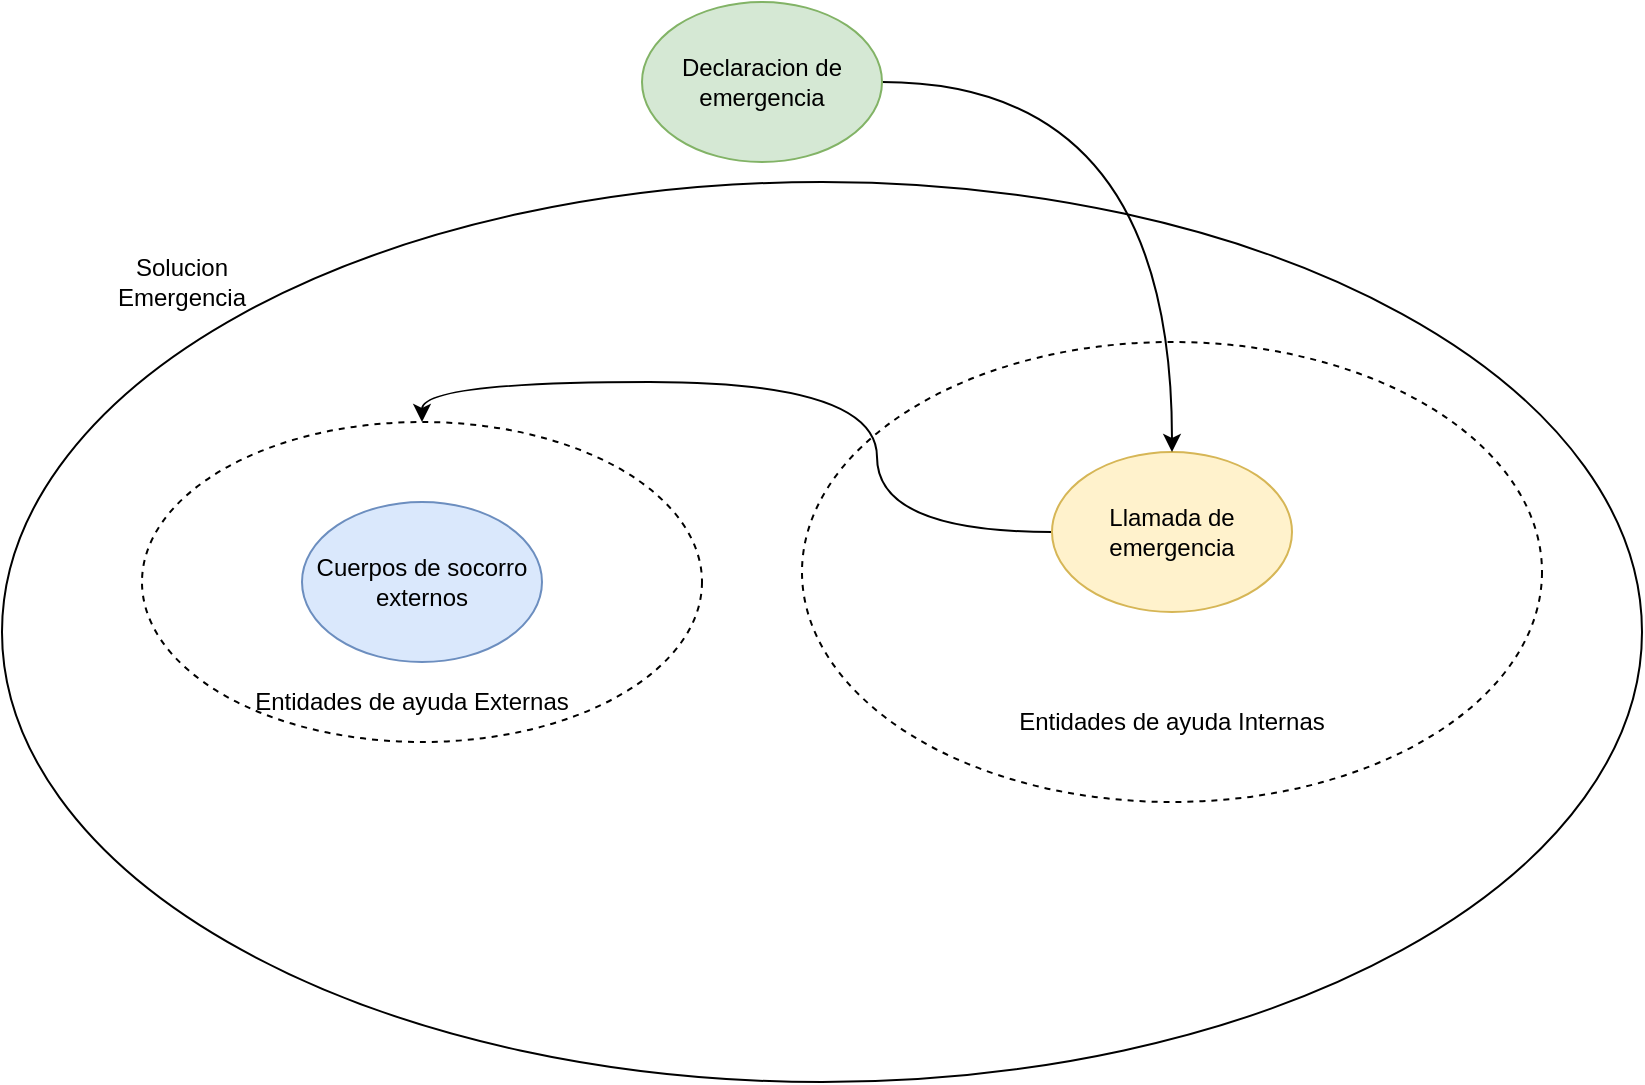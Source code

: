 <mxfile version="15.3.8" type="device" pages="3"><diagram id="CiJVULS-ht_h-ZvOuP8N" name="bigPicture"><mxGraphModel dx="1990" dy="816" grid="1" gridSize="10" guides="1" tooltips="1" connect="1" arrows="1" fold="1" page="1" pageScale="1" pageWidth="1100" pageHeight="850" math="0" shadow="0"><root><mxCell id="vn8jl3iTTrDVjdR_NtcQ-0"/><mxCell id="vn8jl3iTTrDVjdR_NtcQ-1" parent="vn8jl3iTTrDVjdR_NtcQ-0"/><mxCell id="SYOw25E3ggzJusXp0kvu-3" value="" style="ellipse;whiteSpace=wrap;html=1;" vertex="1" parent="vn8jl3iTTrDVjdR_NtcQ-1"><mxGeometry x="130" y="100" width="820" height="450" as="geometry"/></mxCell><mxCell id="SYOw25E3ggzJusXp0kvu-5" value="" style="ellipse;whiteSpace=wrap;html=1;dashed=1;" vertex="1" parent="vn8jl3iTTrDVjdR_NtcQ-1"><mxGeometry x="530" y="180" width="370" height="230" as="geometry"/></mxCell><mxCell id="SYOw25E3ggzJusXp0kvu-8" style="edgeStyle=orthogonalEdgeStyle;curved=1;rounded=0;orthogonalLoop=1;jettySize=auto;html=1;exitX=0;exitY=0.5;exitDx=0;exitDy=0;entryX=0.5;entryY=0;entryDx=0;entryDy=0;startArrow=none;startFill=0;endArrow=classic;endFill=1;" edge="1" parent="vn8jl3iTTrDVjdR_NtcQ-1" source="vn8jl3iTTrDVjdR_NtcQ-5" target="SYOw25E3ggzJusXp0kvu-6"><mxGeometry relative="1" as="geometry"/></mxCell><mxCell id="vn8jl3iTTrDVjdR_NtcQ-5" value="Llamada de emergencia" style="ellipse;whiteSpace=wrap;html=1;fillColor=#fff2cc;strokeColor=#d6b656;" vertex="1" parent="vn8jl3iTTrDVjdR_NtcQ-1"><mxGeometry x="655" y="235" width="120" height="80" as="geometry"/></mxCell><mxCell id="SYOw25E3ggzJusXp0kvu-4" style="edgeStyle=orthogonalEdgeStyle;curved=1;rounded=0;orthogonalLoop=1;jettySize=auto;html=1;exitX=1;exitY=0.5;exitDx=0;exitDy=0;entryX=0.5;entryY=0;entryDx=0;entryDy=0;startArrow=none;startFill=0;endArrow=classic;endFill=1;" edge="1" parent="vn8jl3iTTrDVjdR_NtcQ-1" source="SYOw25E3ggzJusXp0kvu-1" target="vn8jl3iTTrDVjdR_NtcQ-5"><mxGeometry relative="1" as="geometry"/></mxCell><mxCell id="SYOw25E3ggzJusXp0kvu-1" value="Declaracion de emergencia" style="ellipse;whiteSpace=wrap;html=1;fillColor=#d5e8d4;strokeColor=#82b366;" vertex="1" parent="vn8jl3iTTrDVjdR_NtcQ-1"><mxGeometry x="450" y="10" width="120" height="80" as="geometry"/></mxCell><mxCell id="SYOw25E3ggzJusXp0kvu-6" value="" style="ellipse;whiteSpace=wrap;html=1;dashed=1;" vertex="1" parent="vn8jl3iTTrDVjdR_NtcQ-1"><mxGeometry x="200" y="220" width="280" height="160" as="geometry"/></mxCell><mxCell id="SYOw25E3ggzJusXp0kvu-2" value="Cuerpos de socorro externos" style="ellipse;whiteSpace=wrap;html=1;fillColor=#dae8fc;strokeColor=#6c8ebf;" vertex="1" parent="vn8jl3iTTrDVjdR_NtcQ-1"><mxGeometry x="280" y="260" width="120" height="80" as="geometry"/></mxCell><mxCell id="SYOw25E3ggzJusXp0kvu-7" value="Solucion Emergencia" style="text;html=1;strokeColor=none;fillColor=none;align=center;verticalAlign=middle;whiteSpace=wrap;rounded=0;dashed=1;" vertex="1" parent="vn8jl3iTTrDVjdR_NtcQ-1"><mxGeometry x="200" y="140" width="40" height="20" as="geometry"/></mxCell><mxCell id="SYOw25E3ggzJusXp0kvu-11" value="Entidades de ayuda Internas" style="text;html=1;strokeColor=none;fillColor=none;align=center;verticalAlign=middle;whiteSpace=wrap;rounded=0;dashed=1;" vertex="1" parent="vn8jl3iTTrDVjdR_NtcQ-1"><mxGeometry x="630" y="360" width="170" height="20" as="geometry"/></mxCell><mxCell id="SYOw25E3ggzJusXp0kvu-12" value="Entidades de ayuda Externas" style="text;html=1;strokeColor=none;fillColor=none;align=center;verticalAlign=middle;whiteSpace=wrap;rounded=0;dashed=1;" vertex="1" parent="vn8jl3iTTrDVjdR_NtcQ-1"><mxGeometry x="250" y="350" width="170" height="20" as="geometry"/></mxCell></root></mxGraphModel></diagram><diagram id="CLJnduLp8e0IgZ5i_25W" name="context_core"><mxGraphModel dx="2758" dy="680" grid="1" gridSize="10" guides="1" tooltips="1" connect="1" arrows="1" fold="1" page="1" pageScale="1" pageWidth="1100" pageHeight="850" math="0" shadow="0"><root><mxCell id="0"/><mxCell id="1" parent="0"/><mxCell id="CZcxSkYgQ_XEDEnTZ3t1-15" style="edgeStyle=orthogonalEdgeStyle;curved=1;rounded=0;orthogonalLoop=1;jettySize=auto;html=1;exitX=0;exitY=0.25;exitDx=0;exitDy=0;entryX=0.5;entryY=0;entryDx=0;entryDy=0;" parent="1" source="CZcxSkYgQ_XEDEnTZ3t1-1" target="CZcxSkYgQ_XEDEnTZ3t1-14" edge="1"><mxGeometry relative="1" as="geometry"/></mxCell><mxCell id="CZcxSkYgQ_XEDEnTZ3t1-27" style="edgeStyle=orthogonalEdgeStyle;curved=1;rounded=0;orthogonalLoop=1;jettySize=auto;html=1;exitX=1;exitY=0.25;exitDx=0;exitDy=0;entryX=0.5;entryY=0;entryDx=0;entryDy=0;" parent="1" source="CZcxSkYgQ_XEDEnTZ3t1-1" target="CZcxSkYgQ_XEDEnTZ3t1-24" edge="1"><mxGeometry relative="1" as="geometry"/></mxCell><mxCell id="CZcxSkYgQ_XEDEnTZ3t1-33" style="edgeStyle=orthogonalEdgeStyle;curved=1;rounded=0;orthogonalLoop=1;jettySize=auto;html=1;exitX=0.5;exitY=0;exitDx=0;exitDy=0;entryX=1;entryY=0.25;entryDx=0;entryDy=0;dashed=1;startArrow=classic;startFill=1;endArrow=none;endFill=0;" parent="1" source="CZcxSkYgQ_XEDEnTZ3t1-1" target="CZcxSkYgQ_XEDEnTZ3t1-4" edge="1"><mxGeometry relative="1" as="geometry"/></mxCell><mxCell id="CZcxSkYgQ_XEDEnTZ3t1-43" style="edgeStyle=orthogonalEdgeStyle;curved=1;rounded=0;orthogonalLoop=1;jettySize=auto;html=1;entryX=0;entryY=0.25;entryDx=0;entryDy=0;exitX=0;exitY=0.5;exitDx=0;exitDy=0;" parent="1" source="CZcxSkYgQ_XEDEnTZ3t1-1" target="CZcxSkYgQ_XEDEnTZ3t1-40" edge="1"><mxGeometry relative="1" as="geometry"><mxPoint x="650" y="115" as="sourcePoint"/><Array as="points"><mxPoint x="630" y="100"/><mxPoint x="630" y="185"/></Array></mxGeometry></mxCell><mxCell id="8xePCSxWPiAfblb2itLb-1" style="edgeStyle=orthogonalEdgeStyle;curved=1;rounded=0;orthogonalLoop=1;jettySize=auto;html=1;exitX=0;exitY=0.75;exitDx=0;exitDy=0;entryX=1;entryY=0.5;entryDx=0;entryDy=0;startArrow=none;startFill=0;endArrow=classic;endFill=1;" edge="1" parent="1" source="CZcxSkYgQ_XEDEnTZ3t1-1" target="CZcxSkYgQ_XEDEnTZ3t1-5"><mxGeometry relative="1" as="geometry"/></mxCell><mxCell id="CZcxSkYgQ_XEDEnTZ3t1-1" value="[AR] Llamada de emergencia" style="rounded=1;whiteSpace=wrap;html=1;fillColor=#e1d5e7;strokeColor=#9673a6;" parent="1" vertex="1"><mxGeometry x="660" y="70" width="120" height="60" as="geometry"/></mxCell><mxCell id="CZcxSkYgQ_XEDEnTZ3t1-49" style="edgeStyle=orthogonalEdgeStyle;curved=1;rounded=0;orthogonalLoop=1;jettySize=auto;html=1;exitX=0;exitY=0.75;exitDx=0;exitDy=0;entryX=0;entryY=0.5;entryDx=0;entryDy=0;" parent="1" source="CZcxSkYgQ_XEDEnTZ3t1-3" target="CZcxSkYgQ_XEDEnTZ3t1-23" edge="1"><mxGeometry relative="1" as="geometry"><mxPoint x="140" y="350" as="targetPoint"/></mxGeometry></mxCell><mxCell id="CZcxSkYgQ_XEDEnTZ3t1-50" style="edgeStyle=orthogonalEdgeStyle;curved=1;rounded=0;orthogonalLoop=1;jettySize=auto;html=1;exitX=0;exitY=0.25;exitDx=0;exitDy=0;entryX=0;entryY=0.5;entryDx=0;entryDy=0;" parent="1" source="CZcxSkYgQ_XEDEnTZ3t1-3" target="CZcxSkYgQ_XEDEnTZ3t1-22" edge="1"><mxGeometry relative="1" as="geometry"><Array as="points"><mxPoint x="140" y="285"/><mxPoint x="140" y="450"/></Array></mxGeometry></mxCell><mxCell id="CZcxSkYgQ_XEDEnTZ3t1-3" value="[EN] Bombero" style="rounded=1;whiteSpace=wrap;html=1;fillColor=#dae8fc;strokeColor=#6c8ebf;" parent="1" vertex="1"><mxGeometry x="180" y="270" width="120" height="60" as="geometry"/></mxCell><mxCell id="CZcxSkYgQ_XEDEnTZ3t1-34" style="edgeStyle=orthogonalEdgeStyle;curved=1;rounded=0;orthogonalLoop=1;jettySize=auto;html=1;exitX=0;exitY=0.5;exitDx=0;exitDy=0;entryX=0.5;entryY=0;entryDx=0;entryDy=0;" parent="1" source="CZcxSkYgQ_XEDEnTZ3t1-4" target="CZcxSkYgQ_XEDEnTZ3t1-16" edge="1"><mxGeometry relative="1" as="geometry"/></mxCell><mxCell id="CZcxSkYgQ_XEDEnTZ3t1-35" style="edgeStyle=orthogonalEdgeStyle;curved=1;rounded=0;orthogonalLoop=1;jettySize=auto;html=1;exitX=0.5;exitY=1;exitDx=0;exitDy=0;entryX=0.5;entryY=0;entryDx=0;entryDy=0;" parent="1" source="CZcxSkYgQ_XEDEnTZ3t1-4" target="CZcxSkYgQ_XEDEnTZ3t1-3" edge="1"><mxGeometry relative="1" as="geometry"/></mxCell><mxCell id="CZcxSkYgQ_XEDEnTZ3t1-36" style="edgeStyle=orthogonalEdgeStyle;curved=1;rounded=0;orthogonalLoop=1;jettySize=auto;html=1;exitX=1;exitY=0.75;exitDx=0;exitDy=0;entryX=0.5;entryY=0;entryDx=0;entryDy=0;" parent="1" source="CZcxSkYgQ_XEDEnTZ3t1-4" target="CZcxSkYgQ_XEDEnTZ3t1-29" edge="1"><mxGeometry relative="1" as="geometry"/></mxCell><mxCell id="CZcxSkYgQ_XEDEnTZ3t1-4" value="[AR] Respuesta" style="rounded=1;whiteSpace=wrap;html=1;fillColor=#e1d5e7;strokeColor=#9673a6;" parent="1" vertex="1"><mxGeometry x="190" y="170" width="120" height="60" as="geometry"/></mxCell><mxCell id="CZcxSkYgQ_XEDEnTZ3t1-5" value="[VO] Tipo Alerta" style="rounded=1;whiteSpace=wrap;html=1;fillColor=#fff2cc;strokeColor=#d6b656;" parent="1" vertex="1"><mxGeometry x="500" y="420" width="120" height="60" as="geometry"/></mxCell><mxCell id="CZcxSkYgQ_XEDEnTZ3t1-6" value="[VO] Tipo Aeronave" style="rounded=1;whiteSpace=wrap;html=1;fillColor=#fff2cc;strokeColor=#d6b656;" parent="1" vertex="1"><mxGeometry x="830" y="250" width="120" height="60" as="geometry"/></mxCell><mxCell id="CZcxSkYgQ_XEDEnTZ3t1-7" value="[VO] Cantidad de pasajeros" style="rounded=1;whiteSpace=wrap;html=1;fillColor=#fff2cc;strokeColor=#d6b656;" parent="1" vertex="1"><mxGeometry x="830" y="330" width="120" height="60" as="geometry"/></mxCell><mxCell id="v55syrvg37HeZEyNo3hJ-1" style="edgeStyle=orthogonalEdgeStyle;rounded=0;orthogonalLoop=1;jettySize=auto;html=1;exitX=0.5;exitY=1;exitDx=0;exitDy=0;entryX=1;entryY=0.5;entryDx=0;entryDy=0;curved=1;" edge="1" parent="1" source="CZcxSkYgQ_XEDEnTZ3t1-14" target="CZcxSkYgQ_XEDEnTZ3t1-23"><mxGeometry relative="1" as="geometry"/></mxCell><mxCell id="CZcxSkYgQ_XEDEnTZ3t1-14" value="[EN] Bombero Guardia" style="rounded=1;whiteSpace=wrap;html=1;fillColor=#dae8fc;strokeColor=#6c8ebf;" parent="1" vertex="1"><mxGeometry x="490" y="170" width="120" height="60" as="geometry"/></mxCell><mxCell id="CZcxSkYgQ_XEDEnTZ3t1-37" style="edgeStyle=orthogonalEdgeStyle;curved=1;rounded=0;orthogonalLoop=1;jettySize=auto;html=1;exitX=0;exitY=0.75;exitDx=0;exitDy=0;entryX=0;entryY=0.5;entryDx=0;entryDy=0;" parent="1" source="CZcxSkYgQ_XEDEnTZ3t1-16" target="CZcxSkYgQ_XEDEnTZ3t1-18" edge="1"><mxGeometry relative="1" as="geometry"/></mxCell><mxCell id="CZcxSkYgQ_XEDEnTZ3t1-38" style="edgeStyle=orthogonalEdgeStyle;curved=1;rounded=0;orthogonalLoop=1;jettySize=auto;html=1;exitX=0;exitY=0.5;exitDx=0;exitDy=0;entryX=0;entryY=0.5;entryDx=0;entryDy=0;" parent="1" source="CZcxSkYgQ_XEDEnTZ3t1-16" target="CZcxSkYgQ_XEDEnTZ3t1-19" edge="1"><mxGeometry relative="1" as="geometry"><Array as="points"><mxPoint x="-50" y="300"/><mxPoint x="-50" y="455"/></Array></mxGeometry></mxCell><mxCell id="CZcxSkYgQ_XEDEnTZ3t1-39" style="edgeStyle=orthogonalEdgeStyle;curved=1;rounded=0;orthogonalLoop=1;jettySize=auto;html=1;exitX=0;exitY=0.25;exitDx=0;exitDy=0;entryX=0;entryY=0.5;entryDx=0;entryDy=0;" parent="1" source="CZcxSkYgQ_XEDEnTZ3t1-16" target="CZcxSkYgQ_XEDEnTZ3t1-20" edge="1"><mxGeometry relative="1" as="geometry"><Array as="points"><mxPoint x="-70" y="285"/><mxPoint x="-70" y="530"/></Array></mxGeometry></mxCell><mxCell id="CZcxSkYgQ_XEDEnTZ3t1-16" value="[EN] Maquina" style="rounded=1;whiteSpace=wrap;html=1;fillColor=#dae8fc;strokeColor=#6c8ebf;" parent="1" vertex="1"><mxGeometry x="-10" y="270" width="120" height="60" as="geometry"/></mxCell><mxCell id="CZcxSkYgQ_XEDEnTZ3t1-18" value="[VO] Datos Maquina" style="rounded=1;whiteSpace=wrap;html=1;fillColor=#fff2cc;strokeColor=#d6b656;" parent="1" vertex="1"><mxGeometry x="-10" y="350" width="120" height="60" as="geometry"/></mxCell><mxCell id="CZcxSkYgQ_XEDEnTZ3t1-19" value="[VO] Cantidad de Agua" style="rounded=1;whiteSpace=wrap;html=1;fillColor=#fff2cc;strokeColor=#d6b656;" parent="1" vertex="1"><mxGeometry x="-10" y="425" width="120" height="60" as="geometry"/></mxCell><mxCell id="CZcxSkYgQ_XEDEnTZ3t1-20" value="[VO] Cantidad Espuma" style="rounded=1;whiteSpace=wrap;html=1;fillColor=#fff2cc;strokeColor=#d6b656;" parent="1" vertex="1"><mxGeometry x="-10" y="500" width="120" height="60" as="geometry"/></mxCell><mxCell id="CZcxSkYgQ_XEDEnTZ3t1-22" value="[VO] Tipo traje" style="rounded=1;whiteSpace=wrap;html=1;fillColor=#fff2cc;strokeColor=#d6b656;" parent="1" vertex="1"><mxGeometry x="180" y="420" width="120" height="60" as="geometry"/></mxCell><mxCell id="CZcxSkYgQ_XEDEnTZ3t1-23" value="[VO] Datos Personales" style="rounded=1;whiteSpace=wrap;html=1;fillColor=#fff2cc;strokeColor=#d6b656;" parent="1" vertex="1"><mxGeometry x="250" y="350" width="120" height="60" as="geometry"/></mxCell><mxCell id="CZcxSkYgQ_XEDEnTZ3t1-25" style="edgeStyle=orthogonalEdgeStyle;curved=1;rounded=0;orthogonalLoop=1;jettySize=auto;html=1;exitX=1;exitY=0.5;exitDx=0;exitDy=0;entryX=1;entryY=0.5;entryDx=0;entryDy=0;" parent="1" source="CZcxSkYgQ_XEDEnTZ3t1-24" target="CZcxSkYgQ_XEDEnTZ3t1-7" edge="1"><mxGeometry relative="1" as="geometry"><Array as="points"><mxPoint x="1000" y="200"/><mxPoint x="1000" y="360"/></Array></mxGeometry></mxCell><mxCell id="CZcxSkYgQ_XEDEnTZ3t1-26" style="edgeStyle=orthogonalEdgeStyle;curved=1;rounded=0;orthogonalLoop=1;jettySize=auto;html=1;exitX=1;exitY=0.75;exitDx=0;exitDy=0;entryX=1;entryY=0.5;entryDx=0;entryDy=0;" parent="1" source="CZcxSkYgQ_XEDEnTZ3t1-24" target="CZcxSkYgQ_XEDEnTZ3t1-6" edge="1"><mxGeometry relative="1" as="geometry"><Array as="points"><mxPoint x="980" y="215"/><mxPoint x="980" y="280"/></Array></mxGeometry></mxCell><mxCell id="CZcxSkYgQ_XEDEnTZ3t1-48" style="edgeStyle=orthogonalEdgeStyle;curved=1;rounded=0;orthogonalLoop=1;jettySize=auto;html=1;exitX=1;exitY=0.25;exitDx=0;exitDy=0;entryX=1;entryY=0.5;entryDx=0;entryDy=0;" parent="1" source="CZcxSkYgQ_XEDEnTZ3t1-24" target="CZcxSkYgQ_XEDEnTZ3t1-47" edge="1"><mxGeometry relative="1" as="geometry"><Array as="points"><mxPoint x="1020" y="185"/><mxPoint x="1020" y="440"/></Array></mxGeometry></mxCell><mxCell id="CZcxSkYgQ_XEDEnTZ3t1-24" value="[EN] Aeronave" style="rounded=1;whiteSpace=wrap;html=1;fillColor=#dae8fc;strokeColor=#6c8ebf;" parent="1" vertex="1"><mxGeometry x="830" y="170" width="120" height="60" as="geometry"/></mxCell><mxCell id="CZcxSkYgQ_XEDEnTZ3t1-51" style="edgeStyle=orthogonalEdgeStyle;curved=1;rounded=0;orthogonalLoop=1;jettySize=auto;html=1;exitX=1;exitY=0.75;exitDx=0;exitDy=0;entryX=1;entryY=0.25;entryDx=0;entryDy=0;" parent="1" source="CZcxSkYgQ_XEDEnTZ3t1-29" target="CZcxSkYgQ_XEDEnTZ3t1-23" edge="1"><mxGeometry relative="1" as="geometry"><mxPoint x="450" y="380" as="targetPoint"/></mxGeometry></mxCell><mxCell id="CZcxSkYgQ_XEDEnTZ3t1-52" style="edgeStyle=orthogonalEdgeStyle;curved=1;rounded=0;orthogonalLoop=1;jettySize=auto;html=1;exitX=1;exitY=0.25;exitDx=0;exitDy=0;entryX=1;entryY=0.5;entryDx=0;entryDy=0;" parent="1" source="CZcxSkYgQ_XEDEnTZ3t1-29" target="CZcxSkYgQ_XEDEnTZ3t1-30" edge="1"><mxGeometry relative="1" as="geometry"><Array as="points"><mxPoint x="480" y="285"/><mxPoint x="480" y="450"/></Array></mxGeometry></mxCell><mxCell id="CZcxSkYgQ_XEDEnTZ3t1-29" value="[EN] Jefe Bomberos" style="rounded=1;whiteSpace=wrap;html=1;fillColor=#dae8fc;strokeColor=#6c8ebf;" parent="1" vertex="1"><mxGeometry x="330" y="270" width="120" height="60" as="geometry"/></mxCell><mxCell id="CZcxSkYgQ_XEDEnTZ3t1-30" value="[VO] Recursos Disponibles" style="rounded=1;whiteSpace=wrap;html=1;fillColor=#fff2cc;strokeColor=#d6b656;" parent="1" vertex="1"><mxGeometry x="330" y="420" width="120" height="60" as="geometry"/></mxCell><mxCell id="CZcxSkYgQ_XEDEnTZ3t1-45" style="edgeStyle=orthogonalEdgeStyle;curved=1;rounded=0;orthogonalLoop=1;jettySize=auto;html=1;exitX=1;exitY=0.75;exitDx=0;exitDy=0;entryX=1;entryY=0.5;entryDx=0;entryDy=0;" parent="1" source="CZcxSkYgQ_XEDEnTZ3t1-40" target="CZcxSkYgQ_XEDEnTZ3t1-42" edge="1"><mxGeometry relative="1" as="geometry"/></mxCell><mxCell id="v55syrvg37HeZEyNo3hJ-3" style="edgeStyle=orthogonalEdgeStyle;curved=1;rounded=0;orthogonalLoop=1;jettySize=auto;html=1;exitX=1;exitY=0.5;exitDx=0;exitDy=0;entryX=1;entryY=0.5;entryDx=0;entryDy=0;" edge="1" parent="1" source="CZcxSkYgQ_XEDEnTZ3t1-40" target="CZcxSkYgQ_XEDEnTZ3t1-55"><mxGeometry relative="1" as="geometry"><Array as="points"><mxPoint x="810" y="200"/><mxPoint x="810" y="360"/></Array></mxGeometry></mxCell><mxCell id="v55syrvg37HeZEyNo3hJ-4" style="edgeStyle=orthogonalEdgeStyle;curved=1;rounded=0;orthogonalLoop=1;jettySize=auto;html=1;exitX=1;exitY=0.25;exitDx=0;exitDy=0;entryX=1;entryY=0.5;entryDx=0;entryDy=0;" edge="1" parent="1" source="CZcxSkYgQ_XEDEnTZ3t1-40" target="v55syrvg37HeZEyNo3hJ-2"><mxGeometry relative="1" as="geometry"><Array as="points"><mxPoint x="820" y="185"/><mxPoint x="820" y="450"/></Array></mxGeometry></mxCell><mxCell id="v55syrvg37HeZEyNo3hJ-5" style="edgeStyle=orthogonalEdgeStyle;curved=1;rounded=0;orthogonalLoop=1;jettySize=auto;html=1;exitX=0;exitY=0.75;exitDx=0;exitDy=0;entryX=1;entryY=0.75;entryDx=0;entryDy=0;" edge="1" parent="1" source="CZcxSkYgQ_XEDEnTZ3t1-40" target="CZcxSkYgQ_XEDEnTZ3t1-23"><mxGeometry relative="1" as="geometry"><Array as="points"><mxPoint x="590" y="215"/><mxPoint x="590" y="395"/></Array></mxGeometry></mxCell><mxCell id="CZcxSkYgQ_XEDEnTZ3t1-40" value="[EN] Informante" style="rounded=1;whiteSpace=wrap;html=1;fillColor=#dae8fc;strokeColor=#6c8ebf;" parent="1" vertex="1"><mxGeometry x="660" y="170" width="120" height="60" as="geometry"/></mxCell><mxCell id="CZcxSkYgQ_XEDEnTZ3t1-42" value="[VO] Tipo Informante" style="rounded=1;whiteSpace=wrap;html=1;fillColor=#fff2cc;strokeColor=#d6b656;" parent="1" vertex="1"><mxGeometry x="660" y="250" width="120" height="60" as="geometry"/></mxCell><mxCell id="CZcxSkYgQ_XEDEnTZ3t1-47" value="[VO] Cantidad de Combustible" style="rounded=1;whiteSpace=wrap;html=1;fillColor=#fff2cc;strokeColor=#d6b656;" parent="1" vertex="1"><mxGeometry x="830" y="410" width="120" height="60" as="geometry"/></mxCell><mxCell id="CZcxSkYgQ_XEDEnTZ3t1-55" value="[VO] Descripción Alerta" style="rounded=1;whiteSpace=wrap;html=1;fillColor=#fff2cc;strokeColor=#d6b656;" parent="1" vertex="1"><mxGeometry x="660" y="330" width="120" height="60" as="geometry"/></mxCell><mxCell id="v55syrvg37HeZEyNo3hJ-2" value="[VO] Ubicacion Alerta" style="rounded=1;whiteSpace=wrap;html=1;fillColor=#fff2cc;strokeColor=#d6b656;" vertex="1" parent="1"><mxGeometry x="660" y="420" width="120" height="60" as="geometry"/></mxCell></root></mxGraphModel></diagram><diagram id="Z5zu-oWJZBuEG2wFoM8V" name="domain_model"><mxGraphModel dx="746" dy="1666" grid="1" gridSize="10" guides="1" tooltips="1" connect="1" arrows="1" fold="1" page="1" pageScale="1" pageWidth="1100" pageHeight="850" math="0" shadow="0"><root><mxCell id="9W57KuqGUjwPtpLaka7d-0"/><mxCell id="9W57KuqGUjwPtpLaka7d-1" parent="9W57KuqGUjwPtpLaka7d-0"/><mxCell id="0OKBdkXL-1x1PpQifNMv-23" style="edgeStyle=orthogonalEdgeStyle;curved=1;rounded=0;orthogonalLoop=1;jettySize=auto;html=1;entryX=0;entryY=0.5;entryDx=0;entryDy=0;startArrow=classic;startFill=1;endArrow=none;endFill=0;exitX=1;exitY=0.5;exitDx=0;exitDy=0;dashed=1;" edge="1" parent="9W57KuqGUjwPtpLaka7d-1" source="dJM4-iOP2EO_2-r9A326-23" target="0OKBdkXL-1x1PpQifNMv-20"><mxGeometry relative="1" as="geometry"><Array as="points"><mxPoint x="755" y="115"/><mxPoint x="755" y="130"/></Array></mxGeometry></mxCell><mxCell id="rRNW2BnFvGiuNmPwWukK-2" value="1" style="edgeLabel;html=1;align=center;verticalAlign=middle;resizable=0;points=[];" vertex="1" connectable="0" parent="0OKBdkXL-1x1PpQifNMv-23"><mxGeometry x="0.945" y="2" relative="1" as="geometry"><mxPoint as="offset"/></mxGeometry></mxCell><mxCell id="rRNW2BnFvGiuNmPwWukK-3" value="1" style="edgeLabel;html=1;align=center;verticalAlign=middle;resizable=0;points=[];" vertex="1" connectable="0" parent="0OKBdkXL-1x1PpQifNMv-23"><mxGeometry x="-0.921" y="-3" relative="1" as="geometry"><mxPoint as="offset"/></mxGeometry></mxCell><mxCell id="dJM4-iOP2EO_2-r9A326-0" value="[AR] Respuesta" style="shape=table;startSize=30;container=1;collapsible=1;childLayout=tableLayout;fixedRows=1;rowLines=0;fontStyle=1;align=center;resizeLast=1;fillColor=#e1d5e7;strokeColor=#9673a6;" vertex="1" parent="9W57KuqGUjwPtpLaka7d-1"><mxGeometry x="310" y="40" width="200" height="310" as="geometry"/></mxCell><mxCell id="dJM4-iOP2EO_2-r9A326-1" value="" style="shape=partialRectangle;collapsible=0;dropTarget=0;pointerEvents=0;fillColor=none;top=0;left=0;bottom=0;right=0;points=[[0,0.5],[1,0.5]];portConstraint=eastwest;fontStyle=5" vertex="1" parent="dJM4-iOP2EO_2-r9A326-0"><mxGeometry y="30" width="200" height="30" as="geometry"/></mxCell><mxCell id="dJM4-iOP2EO_2-r9A326-2" value="ID" style="shape=partialRectangle;connectable=0;fillColor=none;top=0;left=0;bottom=0;right=0;fontStyle=0;overflow=hidden;" vertex="1" parent="dJM4-iOP2EO_2-r9A326-1"><mxGeometry width="30" height="30" as="geometry"><mxRectangle width="30" height="30" as="alternateBounds"/></mxGeometry></mxCell><mxCell id="dJM4-iOP2EO_2-r9A326-3" value="codigoRespuesta" style="shape=partialRectangle;connectable=0;fillColor=none;top=0;left=0;bottom=0;right=0;align=left;spacingLeft=6;fontStyle=0;overflow=hidden;" vertex="1" parent="dJM4-iOP2EO_2-r9A326-1"><mxGeometry x="30" width="170" height="30" as="geometry"><mxRectangle width="170" height="30" as="alternateBounds"/></mxGeometry></mxCell><mxCell id="dJM4-iOP2EO_2-r9A326-23" value="" style="shape=partialRectangle;collapsible=0;dropTarget=0;pointerEvents=0;fillColor=none;top=0;left=0;bottom=0;right=0;points=[[0,0.5],[1,0.5]];portConstraint=eastwest;fontStyle=5" vertex="1" parent="dJM4-iOP2EO_2-r9A326-0"><mxGeometry y="60" width="200" height="30" as="geometry"/></mxCell><mxCell id="dJM4-iOP2EO_2-r9A326-24" value="ID" style="shape=partialRectangle;connectable=0;fillColor=none;top=0;left=0;bottom=0;right=0;fontStyle=0;overflow=hidden;" vertex="1" parent="dJM4-iOP2EO_2-r9A326-23"><mxGeometry width="30" height="30" as="geometry"><mxRectangle width="30" height="30" as="alternateBounds"/></mxGeometry></mxCell><mxCell id="dJM4-iOP2EO_2-r9A326-25" value="CodigoLlamada" style="shape=partialRectangle;connectable=0;fillColor=none;top=0;left=0;bottom=0;right=0;align=left;spacingLeft=6;fontStyle=0;overflow=hidden;" vertex="1" parent="dJM4-iOP2EO_2-r9A326-23"><mxGeometry x="30" width="170" height="30" as="geometry"><mxRectangle width="170" height="30" as="alternateBounds"/></mxGeometry></mxCell><mxCell id="dJM4-iOP2EO_2-r9A326-19" value="" style="shape=partialRectangle;collapsible=0;dropTarget=0;pointerEvents=0;fillColor=none;top=0;left=0;bottom=0;right=0;points=[[0,0.5],[1,0.5]];portConstraint=eastwest;" vertex="1" parent="dJM4-iOP2EO_2-r9A326-0"><mxGeometry y="90" width="200" height="30" as="geometry"/></mxCell><mxCell id="dJM4-iOP2EO_2-r9A326-20" value="VO" style="shape=partialRectangle;connectable=0;fillColor=none;top=0;left=0;bottom=0;right=0;editable=1;overflow=hidden;" vertex="1" parent="dJM4-iOP2EO_2-r9A326-19"><mxGeometry width="30" height="30" as="geometry"><mxRectangle width="30" height="30" as="alternateBounds"/></mxGeometry></mxCell><mxCell id="dJM4-iOP2EO_2-r9A326-21" value="tipoRespuesta" style="shape=partialRectangle;connectable=0;fillColor=none;top=0;left=0;bottom=0;right=0;align=left;spacingLeft=6;overflow=hidden;" vertex="1" parent="dJM4-iOP2EO_2-r9A326-19"><mxGeometry x="30" width="170" height="30" as="geometry"><mxRectangle width="170" height="30" as="alternateBounds"/></mxGeometry></mxCell><mxCell id="dJM4-iOP2EO_2-r9A326-16" value="" style="shape=partialRectangle;collapsible=0;dropTarget=0;pointerEvents=0;fillColor=none;top=0;left=0;bottom=0;right=0;points=[[0,0.5],[1,0.5]];portConstraint=eastwest;" vertex="1" parent="dJM4-iOP2EO_2-r9A326-0"><mxGeometry y="120" width="200" height="30" as="geometry"/></mxCell><mxCell id="dJM4-iOP2EO_2-r9A326-17" value="VO" style="shape=partialRectangle;connectable=0;fillColor=none;top=0;left=0;bottom=0;right=0;editable=1;overflow=hidden;" vertex="1" parent="dJM4-iOP2EO_2-r9A326-16"><mxGeometry width="30" height="30" as="geometry"><mxRectangle width="30" height="30" as="alternateBounds"/></mxGeometry></mxCell><mxCell id="dJM4-iOP2EO_2-r9A326-18" value="tiempoDeRespuesta" style="shape=partialRectangle;connectable=0;fillColor=none;top=0;left=0;bottom=0;right=0;align=left;spacingLeft=6;overflow=hidden;" vertex="1" parent="dJM4-iOP2EO_2-r9A326-16"><mxGeometry x="30" width="170" height="30" as="geometry"><mxRectangle width="170" height="30" as="alternateBounds"/></mxGeometry></mxCell><mxCell id="dJM4-iOP2EO_2-r9A326-7" value="" style="shape=partialRectangle;collapsible=0;dropTarget=0;pointerEvents=0;fillColor=none;top=0;left=0;bottom=0;right=0;points=[[0,0.5],[1,0.5]];portConstraint=eastwest;" vertex="1" parent="dJM4-iOP2EO_2-r9A326-0"><mxGeometry y="150" width="200" height="30" as="geometry"/></mxCell><mxCell id="dJM4-iOP2EO_2-r9A326-8" value="E" style="shape=partialRectangle;connectable=0;fillColor=none;top=0;left=0;bottom=0;right=0;editable=1;overflow=hidden;" vertex="1" parent="dJM4-iOP2EO_2-r9A326-7"><mxGeometry width="30" height="30" as="geometry"><mxRectangle width="30" height="30" as="alternateBounds"/></mxGeometry></mxCell><mxCell id="dJM4-iOP2EO_2-r9A326-9" value="MaquinaBomberos" style="shape=partialRectangle;connectable=0;fillColor=none;top=0;left=0;bottom=0;right=0;align=left;spacingLeft=6;overflow=hidden;" vertex="1" parent="dJM4-iOP2EO_2-r9A326-7"><mxGeometry x="30" width="170" height="30" as="geometry"><mxRectangle width="170" height="30" as="alternateBounds"/></mxGeometry></mxCell><mxCell id="dJM4-iOP2EO_2-r9A326-4" value="" style="shape=partialRectangle;collapsible=0;dropTarget=0;pointerEvents=0;fillColor=none;top=0;left=0;bottom=0;right=0;points=[[0,0.5],[1,0.5]];portConstraint=eastwest;" vertex="1" parent="dJM4-iOP2EO_2-r9A326-0"><mxGeometry y="180" width="200" height="30" as="geometry"/></mxCell><mxCell id="dJM4-iOP2EO_2-r9A326-5" value="E" style="shape=partialRectangle;connectable=0;fillColor=none;top=0;left=0;bottom=0;right=0;editable=1;overflow=hidden;" vertex="1" parent="dJM4-iOP2EO_2-r9A326-4"><mxGeometry width="30" height="30" as="geometry"><mxRectangle width="30" height="30" as="alternateBounds"/></mxGeometry></mxCell><mxCell id="dJM4-iOP2EO_2-r9A326-6" value="Set&lt;Bombero&gt;" style="shape=partialRectangle;connectable=0;fillColor=none;top=0;left=0;bottom=0;right=0;align=left;spacingLeft=6;overflow=hidden;" vertex="1" parent="dJM4-iOP2EO_2-r9A326-4"><mxGeometry x="30" width="170" height="30" as="geometry"><mxRectangle width="170" height="30" as="alternateBounds"/></mxGeometry></mxCell><mxCell id="dJM4-iOP2EO_2-r9A326-10" value="" style="shape=partialRectangle;collapsible=0;dropTarget=0;pointerEvents=0;fillColor=none;top=0;left=0;bottom=0;right=0;points=[[0,0.5],[1,0.5]];portConstraint=eastwest;" vertex="1" parent="dJM4-iOP2EO_2-r9A326-0"><mxGeometry y="210" width="200" height="30" as="geometry"/></mxCell><mxCell id="dJM4-iOP2EO_2-r9A326-11" value="E" style="shape=partialRectangle;connectable=0;fillColor=none;top=0;left=0;bottom=1;right=0;editable=1;overflow=hidden;" vertex="1" parent="dJM4-iOP2EO_2-r9A326-10"><mxGeometry width="30" height="30" as="geometry"><mxRectangle width="30" height="30" as="alternateBounds"/></mxGeometry></mxCell><mxCell id="dJM4-iOP2EO_2-r9A326-12" value="jefeMaquina" style="shape=partialRectangle;connectable=0;fillColor=none;top=0;left=0;bottom=1;right=0;align=left;spacingLeft=6;overflow=hidden;" vertex="1" parent="dJM4-iOP2EO_2-r9A326-10"><mxGeometry x="30" width="170" height="30" as="geometry"><mxRectangle width="170" height="30" as="alternateBounds"/></mxGeometry></mxCell><mxCell id="dJM4-iOP2EO_2-r9A326-107" value="" style="shape=partialRectangle;collapsible=0;dropTarget=0;pointerEvents=0;fillColor=none;top=0;left=0;bottom=0;right=0;points=[[0,0.5],[1,0.5]];portConstraint=eastwest;" vertex="1" parent="dJM4-iOP2EO_2-r9A326-0"><mxGeometry y="240" width="200" height="30" as="geometry"/></mxCell><mxCell id="dJM4-iOP2EO_2-r9A326-108" value="" style="shape=partialRectangle;connectable=0;fillColor=none;top=0;left=0;bottom=0;right=0;editable=1;overflow=hidden;" vertex="1" parent="dJM4-iOP2EO_2-r9A326-107"><mxGeometry width="30" height="30" as="geometry"><mxRectangle width="30" height="30" as="alternateBounds"/></mxGeometry></mxCell><mxCell id="dJM4-iOP2EO_2-r9A326-109" value="cambiarTiempoDeRespuesta" style="shape=partialRectangle;connectable=0;fillColor=none;top=0;left=0;bottom=0;right=0;align=left;spacingLeft=6;overflow=hidden;" vertex="1" parent="dJM4-iOP2EO_2-r9A326-107"><mxGeometry x="30" width="170" height="30" as="geometry"><mxRectangle width="170" height="30" as="alternateBounds"/></mxGeometry></mxCell><mxCell id="GXoNHQM5ZUn13o395Gyy-78" value="" style="shape=partialRectangle;collapsible=0;dropTarget=0;pointerEvents=0;fillColor=none;top=0;left=0;bottom=0;right=0;points=[[0,0.5],[1,0.5]];portConstraint=eastwest;" vertex="1" parent="dJM4-iOP2EO_2-r9A326-0"><mxGeometry y="270" width="200" height="30" as="geometry"/></mxCell><mxCell id="GXoNHQM5ZUn13o395Gyy-79" value="" style="shape=partialRectangle;connectable=0;fillColor=none;top=0;left=0;bottom=0;right=0;editable=1;overflow=hidden;" vertex="1" parent="GXoNHQM5ZUn13o395Gyy-78"><mxGeometry width="30" height="30" as="geometry"><mxRectangle width="30" height="30" as="alternateBounds"/></mxGeometry></mxCell><mxCell id="GXoNHQM5ZUn13o395Gyy-80" value="cambiarTipoDeRespuesta" style="shape=partialRectangle;connectable=0;fillColor=none;top=0;left=0;bottom=0;right=0;align=left;spacingLeft=6;overflow=hidden;" vertex="1" parent="GXoNHQM5ZUn13o395Gyy-78"><mxGeometry x="30" width="170" height="30" as="geometry"><mxRectangle width="170" height="30" as="alternateBounds"/></mxGeometry></mxCell><mxCell id="dJM4-iOP2EO_2-r9A326-22" value="[AR] Llamada de Emergencia" style="shape=table;startSize=30;container=1;collapsible=1;childLayout=tableLayout;fixedRows=1;rowLines=0;fontStyle=1;align=center;resizeLast=1;fillColor=#e1d5e7;strokeColor=#9673a6;" vertex="1" parent="9W57KuqGUjwPtpLaka7d-1"><mxGeometry x="1000" y="85" width="200" height="330" as="geometry"/></mxCell><mxCell id="0OKBdkXL-1x1PpQifNMv-20" value="" style="shape=partialRectangle;collapsible=0;dropTarget=0;pointerEvents=0;fillColor=none;top=0;left=0;bottom=0;right=0;points=[[0,0.5],[1,0.5]];portConstraint=eastwest;dashed=1;" vertex="1" parent="dJM4-iOP2EO_2-r9A326-22"><mxGeometry y="30" width="200" height="30" as="geometry"/></mxCell><mxCell id="0OKBdkXL-1x1PpQifNMv-21" value="ID" style="shape=partialRectangle;connectable=0;fillColor=none;top=0;left=0;bottom=0;right=0;editable=1;overflow=hidden;" vertex="1" parent="0OKBdkXL-1x1PpQifNMv-20"><mxGeometry width="30" height="30" as="geometry"><mxRectangle width="30" height="30" as="alternateBounds"/></mxGeometry></mxCell><mxCell id="0OKBdkXL-1x1PpQifNMv-22" value="codigoLlamada" style="shape=partialRectangle;connectable=0;fillColor=none;top=0;left=0;bottom=0;right=0;align=left;spacingLeft=6;overflow=hidden;" vertex="1" parent="0OKBdkXL-1x1PpQifNMv-20"><mxGeometry x="30" width="170" height="30" as="geometry"><mxRectangle width="170" height="30" as="alternateBounds"/></mxGeometry></mxCell><mxCell id="GXoNHQM5ZUn13o395Gyy-15" value="" style="shape=partialRectangle;collapsible=0;dropTarget=0;pointerEvents=0;fillColor=none;top=0;left=0;bottom=0;right=0;points=[[0,0.5],[1,0.5]];portConstraint=eastwest;" vertex="1" parent="dJM4-iOP2EO_2-r9A326-22"><mxGeometry y="60" width="200" height="30" as="geometry"/></mxCell><mxCell id="GXoNHQM5ZUn13o395Gyy-16" value="VO" style="shape=partialRectangle;connectable=0;fillColor=none;top=0;left=0;bottom=0;right=0;editable=1;overflow=hidden;" vertex="1" parent="GXoNHQM5ZUn13o395Gyy-15"><mxGeometry width="30" height="30" as="geometry"><mxRectangle width="30" height="30" as="alternateBounds"/></mxGeometry></mxCell><mxCell id="GXoNHQM5ZUn13o395Gyy-17" value="UbicacionAlerta" style="shape=partialRectangle;connectable=0;fillColor=none;top=0;left=0;bottom=0;right=0;align=left;spacingLeft=6;overflow=hidden;" vertex="1" parent="GXoNHQM5ZUn13o395Gyy-15"><mxGeometry x="30" width="170" height="30" as="geometry"><mxRectangle width="170" height="30" as="alternateBounds"/></mxGeometry></mxCell><mxCell id="GXoNHQM5ZUn13o395Gyy-18" value="" style="shape=partialRectangle;collapsible=0;dropTarget=0;pointerEvents=0;fillColor=none;top=0;left=0;bottom=0;right=0;points=[[0,0.5],[1,0.5]];portConstraint=eastwest;" vertex="1" parent="dJM4-iOP2EO_2-r9A326-22"><mxGeometry y="90" width="200" height="30" as="geometry"/></mxCell><mxCell id="GXoNHQM5ZUn13o395Gyy-19" value="VO" style="shape=partialRectangle;connectable=0;fillColor=none;top=0;left=0;bottom=0;right=0;editable=1;overflow=hidden;" vertex="1" parent="GXoNHQM5ZUn13o395Gyy-18"><mxGeometry width="30" height="30" as="geometry"><mxRectangle width="30" height="30" as="alternateBounds"/></mxGeometry></mxCell><mxCell id="GXoNHQM5ZUn13o395Gyy-20" value="DescripcionAlerta" style="shape=partialRectangle;connectable=0;fillColor=none;top=0;left=0;bottom=0;right=0;align=left;spacingLeft=6;overflow=hidden;" vertex="1" parent="GXoNHQM5ZUn13o395Gyy-18"><mxGeometry x="30" width="170" height="30" as="geometry"><mxRectangle width="170" height="30" as="alternateBounds"/></mxGeometry></mxCell><mxCell id="dJM4-iOP2EO_2-r9A326-35" value="" style="shape=partialRectangle;collapsible=0;dropTarget=0;pointerEvents=0;fillColor=none;top=0;left=0;bottom=0;right=0;points=[[0,0.5],[1,0.5]];portConstraint=eastwest;" vertex="1" parent="dJM4-iOP2EO_2-r9A326-22"><mxGeometry y="120" width="200" height="30" as="geometry"/></mxCell><mxCell id="dJM4-iOP2EO_2-r9A326-36" value="VO" style="shape=partialRectangle;connectable=0;fillColor=none;top=0;left=0;bottom=0;right=0;editable=1;overflow=hidden;" vertex="1" parent="dJM4-iOP2EO_2-r9A326-35"><mxGeometry width="30" height="30" as="geometry"><mxRectangle width="30" height="30" as="alternateBounds"/></mxGeometry></mxCell><mxCell id="dJM4-iOP2EO_2-r9A326-37" value="TipoAlerta" style="shape=partialRectangle;connectable=0;fillColor=none;top=0;left=0;bottom=0;right=0;align=left;spacingLeft=6;overflow=hidden;" vertex="1" parent="dJM4-iOP2EO_2-r9A326-35"><mxGeometry x="30" width="170" height="30" as="geometry"><mxRectangle width="170" height="30" as="alternateBounds"/></mxGeometry></mxCell><mxCell id="dJM4-iOP2EO_2-r9A326-32" value="" style="shape=partialRectangle;collapsible=0;dropTarget=0;pointerEvents=0;fillColor=none;top=0;left=0;bottom=0;right=0;points=[[0,0.5],[1,0.5]];portConstraint=eastwest;" vertex="1" parent="dJM4-iOP2EO_2-r9A326-22"><mxGeometry y="150" width="200" height="30" as="geometry"/></mxCell><mxCell id="dJM4-iOP2EO_2-r9A326-33" value="E" style="shape=partialRectangle;connectable=0;fillColor=none;top=0;left=0;bottom=0;right=0;editable=1;overflow=hidden;" vertex="1" parent="dJM4-iOP2EO_2-r9A326-32"><mxGeometry width="30" height="30" as="geometry"><mxRectangle width="30" height="30" as="alternateBounds"/></mxGeometry></mxCell><mxCell id="dJM4-iOP2EO_2-r9A326-34" value="BomberoGuardia" style="shape=partialRectangle;connectable=0;fillColor=none;top=0;left=0;bottom=0;right=0;align=left;spacingLeft=6;overflow=hidden;" vertex="1" parent="dJM4-iOP2EO_2-r9A326-32"><mxGeometry x="30" width="170" height="30" as="geometry"><mxRectangle width="170" height="30" as="alternateBounds"/></mxGeometry></mxCell><mxCell id="dJM4-iOP2EO_2-r9A326-29" value="" style="shape=partialRectangle;collapsible=0;dropTarget=0;pointerEvents=0;fillColor=none;top=0;left=0;bottom=0;right=0;points=[[0,0.5],[1,0.5]];portConstraint=eastwest;" vertex="1" parent="dJM4-iOP2EO_2-r9A326-22"><mxGeometry y="180" width="200" height="30" as="geometry"/></mxCell><mxCell id="dJM4-iOP2EO_2-r9A326-30" value="E" style="shape=partialRectangle;connectable=0;fillColor=none;top=0;left=0;bottom=0;right=0;editable=1;overflow=hidden;" vertex="1" parent="dJM4-iOP2EO_2-r9A326-29"><mxGeometry width="30" height="30" as="geometry"><mxRectangle width="30" height="30" as="alternateBounds"/></mxGeometry></mxCell><mxCell id="dJM4-iOP2EO_2-r9A326-31" value="Aeronave" style="shape=partialRectangle;connectable=0;fillColor=none;top=0;left=0;bottom=0;right=0;align=left;spacingLeft=6;overflow=hidden;" vertex="1" parent="dJM4-iOP2EO_2-r9A326-29"><mxGeometry x="30" width="170" height="30" as="geometry"><mxRectangle width="170" height="30" as="alternateBounds"/></mxGeometry></mxCell><mxCell id="dJM4-iOP2EO_2-r9A326-26" value="" style="shape=partialRectangle;collapsible=0;dropTarget=0;pointerEvents=0;fillColor=none;top=0;left=0;bottom=1;right=0;points=[[0,0.5],[1,0.5]];portConstraint=eastwest;" vertex="1" parent="dJM4-iOP2EO_2-r9A326-22"><mxGeometry y="210" width="200" height="30" as="geometry"/></mxCell><mxCell id="dJM4-iOP2EO_2-r9A326-27" value="E" style="shape=partialRectangle;connectable=0;fillColor=none;top=0;left=0;bottom=0;right=0;editable=1;overflow=hidden;" vertex="1" parent="dJM4-iOP2EO_2-r9A326-26"><mxGeometry width="30" height="30" as="geometry"><mxRectangle width="30" height="30" as="alternateBounds"/></mxGeometry></mxCell><mxCell id="dJM4-iOP2EO_2-r9A326-28" value="Informante" style="shape=partialRectangle;connectable=0;fillColor=none;top=0;left=0;bottom=0;right=0;align=left;spacingLeft=6;overflow=hidden;" vertex="1" parent="dJM4-iOP2EO_2-r9A326-26"><mxGeometry x="30" width="170" height="30" as="geometry"><mxRectangle width="170" height="30" as="alternateBounds"/></mxGeometry></mxCell><mxCell id="dJM4-iOP2EO_2-r9A326-41" value="" style="shape=partialRectangle;collapsible=0;dropTarget=0;pointerEvents=0;fillColor=none;top=0;left=0;bottom=0;right=0;points=[[0,0.5],[1,0.5]];portConstraint=eastwest;" vertex="1" parent="dJM4-iOP2EO_2-r9A326-22"><mxGeometry y="240" width="200" height="30" as="geometry"/></mxCell><mxCell id="dJM4-iOP2EO_2-r9A326-42" value="" style="shape=partialRectangle;connectable=0;fillColor=none;top=0;left=0;bottom=0;right=0;editable=1;overflow=hidden;" vertex="1" parent="dJM4-iOP2EO_2-r9A326-41"><mxGeometry width="30" height="30" as="geometry"><mxRectangle width="30" height="30" as="alternateBounds"/></mxGeometry></mxCell><mxCell id="dJM4-iOP2EO_2-r9A326-43" value="actualizarTipoAlerta" style="shape=partialRectangle;connectable=0;fillColor=none;top=0;left=0;bottom=0;right=0;align=left;spacingLeft=6;overflow=hidden;" vertex="1" parent="dJM4-iOP2EO_2-r9A326-41"><mxGeometry x="30" width="170" height="30" as="geometry"><mxRectangle width="170" height="30" as="alternateBounds"/></mxGeometry></mxCell><mxCell id="GXoNHQM5ZUn13o395Gyy-4" value="" style="shape=partialRectangle;collapsible=0;dropTarget=0;pointerEvents=0;fillColor=none;top=0;left=0;bottom=0;right=0;points=[[0,0.5],[1,0.5]];portConstraint=eastwest;dashed=1;" vertex="1" parent="dJM4-iOP2EO_2-r9A326-22"><mxGeometry y="270" width="200" height="30" as="geometry"/></mxCell><mxCell id="GXoNHQM5ZUn13o395Gyy-5" value="" style="shape=partialRectangle;connectable=0;fillColor=none;top=0;left=0;bottom=0;right=0;editable=1;overflow=hidden;" vertex="1" parent="GXoNHQM5ZUn13o395Gyy-4"><mxGeometry width="30" height="30" as="geometry"><mxRectangle width="30" height="30" as="alternateBounds"/></mxGeometry></mxCell><mxCell id="GXoNHQM5ZUn13o395Gyy-6" value="cambiarDescripcion" style="shape=partialRectangle;connectable=0;fillColor=none;top=0;left=0;bottom=0;right=0;align=left;spacingLeft=6;overflow=hidden;" vertex="1" parent="GXoNHQM5ZUn13o395Gyy-4"><mxGeometry x="30" width="170" height="30" as="geometry"><mxRectangle width="170" height="30" as="alternateBounds"/></mxGeometry></mxCell><mxCell id="0OKBdkXL-1x1PpQifNMv-41" value="" style="shape=partialRectangle;collapsible=0;dropTarget=0;pointerEvents=0;fillColor=none;top=0;left=0;bottom=0;right=0;points=[[0,0.5],[1,0.5]];portConstraint=eastwest;" vertex="1" parent="dJM4-iOP2EO_2-r9A326-22"><mxGeometry y="300" width="200" height="30" as="geometry"/></mxCell><mxCell id="0OKBdkXL-1x1PpQifNMv-42" value="" style="shape=partialRectangle;connectable=0;fillColor=none;top=0;left=0;bottom=0;right=0;editable=1;overflow=hidden;" vertex="1" parent="0OKBdkXL-1x1PpQifNMv-41"><mxGeometry width="30" height="30" as="geometry"><mxRectangle width="30" height="30" as="alternateBounds"/></mxGeometry></mxCell><mxCell id="0OKBdkXL-1x1PpQifNMv-43" value="cambiarUbicacion" style="shape=partialRectangle;connectable=0;fillColor=none;top=0;left=0;bottom=0;right=0;align=left;spacingLeft=6;overflow=hidden;" vertex="1" parent="0OKBdkXL-1x1PpQifNMv-41"><mxGeometry x="30" width="170" height="30" as="geometry"><mxRectangle width="170" height="30" as="alternateBounds"/></mxGeometry></mxCell><mxCell id="dJM4-iOP2EO_2-r9A326-44" value="[EN] Maquina" style="shape=table;startSize=30;container=1;collapsible=1;childLayout=tableLayout;fixedRows=1;rowLines=0;fontStyle=1;align=center;resizeLast=1;fillColor=#dae8fc;strokeColor=#6c8ebf;" vertex="1" parent="9W57KuqGUjwPtpLaka7d-1"><mxGeometry x="20" y="425" width="200" height="190" as="geometry"/></mxCell><mxCell id="dJM4-iOP2EO_2-r9A326-45" value="" style="shape=partialRectangle;collapsible=0;dropTarget=0;pointerEvents=0;fillColor=none;top=0;left=0;bottom=0;right=0;points=[[0,0.5],[1,0.5]];portConstraint=eastwest;fontStyle=5" vertex="1" parent="dJM4-iOP2EO_2-r9A326-44"><mxGeometry y="30" width="200" height="30" as="geometry"/></mxCell><mxCell id="dJM4-iOP2EO_2-r9A326-46" value="ID" style="shape=partialRectangle;connectable=0;fillColor=none;top=0;left=0;bottom=0;right=0;fontStyle=0;overflow=hidden;" vertex="1" parent="dJM4-iOP2EO_2-r9A326-45"><mxGeometry width="30" height="30" as="geometry"><mxRectangle width="30" height="30" as="alternateBounds"/></mxGeometry></mxCell><mxCell id="dJM4-iOP2EO_2-r9A326-47" value="IdMaquina" style="shape=partialRectangle;connectable=0;fillColor=none;top=0;left=0;bottom=0;right=0;align=left;spacingLeft=6;fontStyle=0;overflow=hidden;" vertex="1" parent="dJM4-iOP2EO_2-r9A326-45"><mxGeometry x="30" width="170" height="30" as="geometry"><mxRectangle width="170" height="30" as="alternateBounds"/></mxGeometry></mxCell><mxCell id="dJM4-iOP2EO_2-r9A326-54" value="" style="shape=partialRectangle;collapsible=0;dropTarget=0;pointerEvents=0;fillColor=none;top=0;left=0;bottom=0;right=0;points=[[0,0.5],[1,0.5]];portConstraint=eastwest;" vertex="1" parent="dJM4-iOP2EO_2-r9A326-44"><mxGeometry y="60" width="200" height="30" as="geometry"/></mxCell><mxCell id="dJM4-iOP2EO_2-r9A326-55" value="VO" style="shape=partialRectangle;connectable=0;fillColor=none;top=0;left=0;bottom=0;right=0;editable=1;overflow=hidden;" vertex="1" parent="dJM4-iOP2EO_2-r9A326-54"><mxGeometry width="30" height="30" as="geometry"><mxRectangle width="30" height="30" as="alternateBounds"/></mxGeometry></mxCell><mxCell id="dJM4-iOP2EO_2-r9A326-56" value="CantidadAgenteExtintor" style="shape=partialRectangle;connectable=0;fillColor=none;top=0;left=0;bottom=0;right=0;align=left;spacingLeft=6;overflow=hidden;" vertex="1" parent="dJM4-iOP2EO_2-r9A326-54"><mxGeometry x="30" width="170" height="30" as="geometry"><mxRectangle width="170" height="30" as="alternateBounds"/></mxGeometry></mxCell><mxCell id="dJM4-iOP2EO_2-r9A326-48" value="" style="shape=partialRectangle;collapsible=0;dropTarget=0;pointerEvents=0;fillColor=none;top=0;left=0;bottom=1;right=0;points=[[0,0.5],[1,0.5]];portConstraint=eastwest;" vertex="1" parent="dJM4-iOP2EO_2-r9A326-44"><mxGeometry y="90" width="200" height="30" as="geometry"/></mxCell><mxCell id="dJM4-iOP2EO_2-r9A326-49" value="VO" style="shape=partialRectangle;connectable=0;fillColor=none;top=0;left=0;bottom=0;right=0;editable=1;overflow=hidden;" vertex="1" parent="dJM4-iOP2EO_2-r9A326-48"><mxGeometry width="30" height="30" as="geometry"><mxRectangle width="30" height="30" as="alternateBounds"/></mxGeometry></mxCell><mxCell id="dJM4-iOP2EO_2-r9A326-50" value="DatosMaquina" style="shape=partialRectangle;connectable=0;fillColor=none;top=0;left=0;bottom=0;right=0;align=left;spacingLeft=6;overflow=hidden;" vertex="1" parent="dJM4-iOP2EO_2-r9A326-48"><mxGeometry x="30" width="170" height="30" as="geometry"><mxRectangle width="170" height="30" as="alternateBounds"/></mxGeometry></mxCell><mxCell id="dJM4-iOP2EO_2-r9A326-60" value="" style="shape=partialRectangle;collapsible=0;dropTarget=0;pointerEvents=0;fillColor=none;top=0;left=0;bottom=0;right=0;points=[[0,0.5],[1,0.5]];portConstraint=eastwest;" vertex="1" parent="dJM4-iOP2EO_2-r9A326-44"><mxGeometry y="120" width="200" height="30" as="geometry"/></mxCell><mxCell id="dJM4-iOP2EO_2-r9A326-61" value="" style="shape=partialRectangle;connectable=0;fillColor=none;top=0;left=0;bottom=0;right=0;editable=1;overflow=hidden;" vertex="1" parent="dJM4-iOP2EO_2-r9A326-60"><mxGeometry width="30" height="30" as="geometry"><mxRectangle width="30" height="30" as="alternateBounds"/></mxGeometry></mxCell><mxCell id="dJM4-iOP2EO_2-r9A326-62" value="cambiarAgenteExtintor" style="shape=partialRectangle;connectable=0;fillColor=none;top=0;left=0;bottom=0;right=0;align=left;spacingLeft=6;overflow=hidden;" vertex="1" parent="dJM4-iOP2EO_2-r9A326-60"><mxGeometry x="30" width="170" height="30" as="geometry"><mxRectangle width="170" height="30" as="alternateBounds"/></mxGeometry></mxCell><mxCell id="0OKBdkXL-1x1PpQifNMv-2" value="" style="shape=partialRectangle;collapsible=0;dropTarget=0;pointerEvents=0;fillColor=none;top=0;left=0;bottom=0;right=0;points=[[0,0.5],[1,0.5]];portConstraint=eastwest;dashed=1;" vertex="1" parent="dJM4-iOP2EO_2-r9A326-44"><mxGeometry y="150" width="200" height="30" as="geometry"/></mxCell><mxCell id="0OKBdkXL-1x1PpQifNMv-3" value="" style="shape=partialRectangle;connectable=0;fillColor=none;top=0;left=0;bottom=0;right=0;editable=1;overflow=hidden;" vertex="1" parent="0OKBdkXL-1x1PpQifNMv-2"><mxGeometry width="30" height="30" as="geometry"><mxRectangle width="30" height="30" as="alternateBounds"/></mxGeometry></mxCell><mxCell id="0OKBdkXL-1x1PpQifNMv-4" value="cambiarDatosMaquina" style="shape=partialRectangle;connectable=0;fillColor=none;top=0;left=0;bottom=0;right=0;align=left;spacingLeft=6;overflow=hidden;" vertex="1" parent="0OKBdkXL-1x1PpQifNMv-2"><mxGeometry x="30" width="170" height="30" as="geometry"><mxRectangle width="170" height="30" as="alternateBounds"/></mxGeometry></mxCell><mxCell id="dJM4-iOP2EO_2-r9A326-66" value="[EN] Bombero" style="shape=table;startSize=30;container=1;collapsible=1;childLayout=tableLayout;fixedRows=1;rowLines=0;fontStyle=1;align=center;resizeLast=1;fillColor=#dae8fc;strokeColor=#6c8ebf;" vertex="1" parent="9W57KuqGUjwPtpLaka7d-1"><mxGeometry x="340" y="455" width="200" height="190" as="geometry"/></mxCell><mxCell id="dJM4-iOP2EO_2-r9A326-67" value="" style="shape=partialRectangle;collapsible=0;dropTarget=0;pointerEvents=0;fillColor=none;top=0;left=0;bottom=0;right=0;points=[[0,0.5],[1,0.5]];portConstraint=eastwest;fontStyle=5" vertex="1" parent="dJM4-iOP2EO_2-r9A326-66"><mxGeometry y="30" width="200" height="30" as="geometry"/></mxCell><mxCell id="dJM4-iOP2EO_2-r9A326-68" value="ID" style="shape=partialRectangle;connectable=0;fillColor=none;top=0;left=0;bottom=0;right=0;fontStyle=0;overflow=hidden;" vertex="1" parent="dJM4-iOP2EO_2-r9A326-67"><mxGeometry width="30" height="30" as="geometry"><mxRectangle width="30" height="30" as="alternateBounds"/></mxGeometry></mxCell><mxCell id="dJM4-iOP2EO_2-r9A326-69" value="IdBombero" style="shape=partialRectangle;connectable=0;fillColor=none;top=0;left=0;bottom=0;right=0;align=left;spacingLeft=6;fontStyle=0;overflow=hidden;" vertex="1" parent="dJM4-iOP2EO_2-r9A326-67"><mxGeometry x="30" width="170" height="30" as="geometry"><mxRectangle width="170" height="30" as="alternateBounds"/></mxGeometry></mxCell><mxCell id="dJM4-iOP2EO_2-r9A326-70" value="" style="shape=partialRectangle;collapsible=0;dropTarget=0;pointerEvents=0;fillColor=none;top=0;left=0;bottom=0;right=0;points=[[0,0.5],[1,0.5]];portConstraint=eastwest;" vertex="1" parent="dJM4-iOP2EO_2-r9A326-66"><mxGeometry y="60" width="200" height="30" as="geometry"/></mxCell><mxCell id="dJM4-iOP2EO_2-r9A326-71" value="VO" style="shape=partialRectangle;connectable=0;fillColor=none;top=0;left=0;bottom=0;right=0;editable=1;overflow=hidden;" vertex="1" parent="dJM4-iOP2EO_2-r9A326-70"><mxGeometry width="30" height="30" as="geometry"><mxRectangle width="30" height="30" as="alternateBounds"/></mxGeometry></mxCell><mxCell id="dJM4-iOP2EO_2-r9A326-72" value="DatosPersonales" style="shape=partialRectangle;connectable=0;fillColor=none;top=0;left=0;bottom=0;right=0;align=left;spacingLeft=6;overflow=hidden;" vertex="1" parent="dJM4-iOP2EO_2-r9A326-70"><mxGeometry x="30" width="170" height="30" as="geometry"><mxRectangle width="170" height="30" as="alternateBounds"/></mxGeometry></mxCell><mxCell id="dJM4-iOP2EO_2-r9A326-76" value="" style="shape=partialRectangle;collapsible=0;dropTarget=0;pointerEvents=0;fillColor=none;top=0;left=0;bottom=1;right=0;points=[[0,0.5],[1,0.5]];portConstraint=eastwest;" vertex="1" parent="dJM4-iOP2EO_2-r9A326-66"><mxGeometry y="90" width="200" height="30" as="geometry"/></mxCell><mxCell id="dJM4-iOP2EO_2-r9A326-77" value="VO" style="shape=partialRectangle;connectable=0;fillColor=none;top=0;left=0;bottom=0;right=0;editable=1;overflow=hidden;" vertex="1" parent="dJM4-iOP2EO_2-r9A326-76"><mxGeometry width="30" height="30" as="geometry"><mxRectangle width="30" height="30" as="alternateBounds"/></mxGeometry></mxCell><mxCell id="dJM4-iOP2EO_2-r9A326-78" value="TipoTraje" style="shape=partialRectangle;connectable=0;fillColor=none;top=0;left=0;bottom=0;right=0;align=left;spacingLeft=6;overflow=hidden;" vertex="1" parent="dJM4-iOP2EO_2-r9A326-76"><mxGeometry x="30" width="170" height="30" as="geometry"><mxRectangle width="170" height="30" as="alternateBounds"/></mxGeometry></mxCell><mxCell id="dJM4-iOP2EO_2-r9A326-79" value="" style="shape=partialRectangle;collapsible=0;dropTarget=0;pointerEvents=0;fillColor=none;top=0;left=0;bottom=0;right=0;points=[[0,0.5],[1,0.5]];portConstraint=eastwest;" vertex="1" parent="dJM4-iOP2EO_2-r9A326-66"><mxGeometry y="120" width="200" height="30" as="geometry"/></mxCell><mxCell id="dJM4-iOP2EO_2-r9A326-80" value="" style="shape=partialRectangle;connectable=0;fillColor=none;top=0;left=0;bottom=0;right=0;editable=1;overflow=hidden;" vertex="1" parent="dJM4-iOP2EO_2-r9A326-79"><mxGeometry width="30" height="30" as="geometry"><mxRectangle width="30" height="30" as="alternateBounds"/></mxGeometry></mxCell><mxCell id="dJM4-iOP2EO_2-r9A326-81" value="cambiarDatosPersonales" style="shape=partialRectangle;connectable=0;fillColor=none;top=0;left=0;bottom=0;right=0;align=left;spacingLeft=6;overflow=hidden;" vertex="1" parent="dJM4-iOP2EO_2-r9A326-79"><mxGeometry x="30" width="170" height="30" as="geometry"><mxRectangle width="170" height="30" as="alternateBounds"/></mxGeometry></mxCell><mxCell id="bUy6RTfM9qms6PH3GJGp-0" value="" style="shape=partialRectangle;collapsible=0;dropTarget=0;pointerEvents=0;fillColor=none;top=0;left=0;bottom=0;right=0;points=[[0,0.5],[1,0.5]];portConstraint=eastwest;" vertex="1" parent="dJM4-iOP2EO_2-r9A326-66"><mxGeometry y="150" width="200" height="30" as="geometry"/></mxCell><mxCell id="bUy6RTfM9qms6PH3GJGp-1" value="" style="shape=partialRectangle;connectable=0;fillColor=none;top=0;left=0;bottom=0;right=0;editable=1;overflow=hidden;" vertex="1" parent="bUy6RTfM9qms6PH3GJGp-0"><mxGeometry width="30" height="30" as="geometry"><mxRectangle width="30" height="30" as="alternateBounds"/></mxGeometry></mxCell><mxCell id="bUy6RTfM9qms6PH3GJGp-2" value="cambiarTipoTraje" style="shape=partialRectangle;connectable=0;fillColor=none;top=0;left=0;bottom=0;right=0;align=left;spacingLeft=6;overflow=hidden;" vertex="1" parent="bUy6RTfM9qms6PH3GJGp-0"><mxGeometry x="30" width="170" height="30" as="geometry"><mxRectangle width="170" height="30" as="alternateBounds"/></mxGeometry></mxCell><mxCell id="dJM4-iOP2EO_2-r9A326-88" value="[EN] JefeMaquina" style="shape=table;startSize=30;container=1;collapsible=1;childLayout=tableLayout;fixedRows=1;rowLines=0;fontStyle=1;align=center;resizeLast=1;fillColor=#dae8fc;strokeColor=#6c8ebf;" vertex="1" parent="9W57KuqGUjwPtpLaka7d-1"><mxGeometry x="610" y="290" width="200" height="190" as="geometry"/></mxCell><mxCell id="dJM4-iOP2EO_2-r9A326-89" value="" style="shape=partialRectangle;collapsible=0;dropTarget=0;pointerEvents=0;fillColor=none;top=0;left=0;bottom=0;right=0;points=[[0,0.5],[1,0.5]];portConstraint=eastwest;fontStyle=5" vertex="1" parent="dJM4-iOP2EO_2-r9A326-88"><mxGeometry y="30" width="200" height="30" as="geometry"/></mxCell><mxCell id="dJM4-iOP2EO_2-r9A326-90" value="ID" style="shape=partialRectangle;connectable=0;fillColor=none;top=0;left=0;bottom=0;right=0;fontStyle=0;overflow=hidden;" vertex="1" parent="dJM4-iOP2EO_2-r9A326-89"><mxGeometry width="30" height="30" as="geometry"><mxRectangle width="30" height="30" as="alternateBounds"/></mxGeometry></mxCell><mxCell id="dJM4-iOP2EO_2-r9A326-91" value="IdJefe" style="shape=partialRectangle;connectable=0;fillColor=none;top=0;left=0;bottom=0;right=0;align=left;spacingLeft=6;fontStyle=0;overflow=hidden;" vertex="1" parent="dJM4-iOP2EO_2-r9A326-89"><mxGeometry x="30" width="170" height="30" as="geometry"><mxRectangle width="170" height="30" as="alternateBounds"/></mxGeometry></mxCell><mxCell id="dJM4-iOP2EO_2-r9A326-98" value="" style="shape=partialRectangle;collapsible=0;dropTarget=0;pointerEvents=0;fillColor=none;top=0;left=0;bottom=0;right=0;points=[[0,0.5],[1,0.5]];portConstraint=eastwest;" vertex="1" parent="dJM4-iOP2EO_2-r9A326-88"><mxGeometry y="60" width="200" height="30" as="geometry"/></mxCell><mxCell id="dJM4-iOP2EO_2-r9A326-99" value="VO" style="shape=partialRectangle;connectable=0;fillColor=none;top=0;left=0;bottom=0;right=0;editable=1;overflow=hidden;" vertex="1" parent="dJM4-iOP2EO_2-r9A326-98"><mxGeometry width="30" height="30" as="geometry"><mxRectangle width="30" height="30" as="alternateBounds"/></mxGeometry></mxCell><mxCell id="dJM4-iOP2EO_2-r9A326-100" value="RecursosAdicionales" style="shape=partialRectangle;connectable=0;fillColor=none;top=0;left=0;bottom=0;right=0;align=left;spacingLeft=6;overflow=hidden;" vertex="1" parent="dJM4-iOP2EO_2-r9A326-98"><mxGeometry x="30" width="170" height="30" as="geometry"><mxRectangle width="170" height="30" as="alternateBounds"/></mxGeometry></mxCell><mxCell id="dJM4-iOP2EO_2-r9A326-101" value="" style="shape=partialRectangle;collapsible=0;dropTarget=0;pointerEvents=0;fillColor=none;top=0;left=0;bottom=0;right=0;points=[[0,0.5],[1,0.5]];portConstraint=eastwest;" vertex="1" parent="dJM4-iOP2EO_2-r9A326-88"><mxGeometry y="90" width="200" height="30" as="geometry"/></mxCell><mxCell id="dJM4-iOP2EO_2-r9A326-102" value="VO" style="shape=partialRectangle;connectable=0;fillColor=none;top=0;left=0;bottom=1;right=0;editable=1;overflow=hidden;" vertex="1" parent="dJM4-iOP2EO_2-r9A326-101"><mxGeometry width="30" height="30" as="geometry"><mxRectangle width="30" height="30" as="alternateBounds"/></mxGeometry></mxCell><mxCell id="dJM4-iOP2EO_2-r9A326-103" value="DatosPersonales" style="shape=partialRectangle;connectable=0;fillColor=none;top=0;left=0;bottom=1;right=0;align=left;spacingLeft=6;overflow=hidden;" vertex="1" parent="dJM4-iOP2EO_2-r9A326-101"><mxGeometry x="30" width="170" height="30" as="geometry"><mxRectangle width="170" height="30" as="alternateBounds"/></mxGeometry></mxCell><mxCell id="dJM4-iOP2EO_2-r9A326-104" value="" style="shape=partialRectangle;collapsible=0;dropTarget=0;pointerEvents=0;fillColor=none;top=0;left=0;bottom=0;right=0;points=[[0,0.5],[1,0.5]];portConstraint=eastwest;" vertex="1" parent="dJM4-iOP2EO_2-r9A326-88"><mxGeometry y="120" width="200" height="30" as="geometry"/></mxCell><mxCell id="dJM4-iOP2EO_2-r9A326-105" value="" style="shape=partialRectangle;connectable=0;fillColor=none;top=0;left=0;bottom=0;right=0;editable=1;overflow=hidden;" vertex="1" parent="dJM4-iOP2EO_2-r9A326-104"><mxGeometry width="30" height="30" as="geometry"><mxRectangle width="30" height="30" as="alternateBounds"/></mxGeometry></mxCell><mxCell id="dJM4-iOP2EO_2-r9A326-106" value="cambiarDatosPersonales" style="shape=partialRectangle;connectable=0;fillColor=none;top=0;left=0;bottom=0;right=0;align=left;spacingLeft=6;overflow=hidden;" vertex="1" parent="dJM4-iOP2EO_2-r9A326-104"><mxGeometry x="30" width="170" height="30" as="geometry"><mxRectangle width="170" height="30" as="alternateBounds"/></mxGeometry></mxCell><mxCell id="dJM4-iOP2EO_2-r9A326-132" value="" style="shape=partialRectangle;collapsible=0;dropTarget=0;pointerEvents=0;fillColor=none;top=0;left=0;bottom=0;right=0;points=[[0,0.5],[1,0.5]];portConstraint=eastwest;" vertex="1" parent="dJM4-iOP2EO_2-r9A326-88"><mxGeometry y="150" width="200" height="30" as="geometry"/></mxCell><mxCell id="dJM4-iOP2EO_2-r9A326-133" value="" style="shape=partialRectangle;connectable=0;fillColor=none;top=0;left=0;bottom=0;right=0;editable=1;overflow=hidden;" vertex="1" parent="dJM4-iOP2EO_2-r9A326-132"><mxGeometry width="30" height="30" as="geometry"><mxRectangle width="30" height="30" as="alternateBounds"/></mxGeometry></mxCell><mxCell id="dJM4-iOP2EO_2-r9A326-134" value="cambiarRecursos" style="shape=partialRectangle;connectable=0;fillColor=none;top=0;left=0;bottom=0;right=0;align=left;spacingLeft=6;overflow=hidden;" vertex="1" parent="dJM4-iOP2EO_2-r9A326-132"><mxGeometry x="30" width="170" height="30" as="geometry"><mxRectangle width="170" height="30" as="alternateBounds"/></mxGeometry></mxCell><mxCell id="dJM4-iOP2EO_2-r9A326-110" value="[EN] BomberoGuardia" style="shape=table;startSize=30;container=1;collapsible=1;childLayout=tableLayout;fixedRows=1;rowLines=0;fontStyle=1;align=center;resizeLast=1;fillColor=#dae8fc;strokeColor=#6c8ebf;" vertex="1" parent="9W57KuqGUjwPtpLaka7d-1"><mxGeometry x="970" y="600" width="200" height="130" as="geometry"/></mxCell><mxCell id="dJM4-iOP2EO_2-r9A326-111" value="" style="shape=partialRectangle;collapsible=0;dropTarget=0;pointerEvents=0;fillColor=none;top=0;left=0;bottom=0;right=0;points=[[0,0.5],[1,0.5]];portConstraint=eastwest;fontStyle=5" vertex="1" parent="dJM4-iOP2EO_2-r9A326-110"><mxGeometry y="30" width="200" height="30" as="geometry"/></mxCell><mxCell id="dJM4-iOP2EO_2-r9A326-112" value="ID" style="shape=partialRectangle;connectable=0;fillColor=none;top=0;left=0;bottom=0;right=0;fontStyle=0;overflow=hidden;" vertex="1" parent="dJM4-iOP2EO_2-r9A326-111"><mxGeometry width="30" height="30" as="geometry"><mxRectangle width="30" height="30" as="alternateBounds"/></mxGeometry></mxCell><mxCell id="dJM4-iOP2EO_2-r9A326-113" value="IdBombero" style="shape=partialRectangle;connectable=0;fillColor=none;top=0;left=0;bottom=0;right=0;align=left;spacingLeft=6;fontStyle=0;overflow=hidden;" vertex="1" parent="dJM4-iOP2EO_2-r9A326-111"><mxGeometry x="30" width="170" height="30" as="geometry"><mxRectangle width="170" height="30" as="alternateBounds"/></mxGeometry></mxCell><mxCell id="dJM4-iOP2EO_2-r9A326-114" value="" style="shape=partialRectangle;collapsible=0;dropTarget=0;pointerEvents=0;fillColor=none;top=0;left=0;bottom=0;right=0;points=[[0,0.5],[1,0.5]];portConstraint=eastwest;" vertex="1" parent="dJM4-iOP2EO_2-r9A326-110"><mxGeometry y="60" width="200" height="30" as="geometry"/></mxCell><mxCell id="dJM4-iOP2EO_2-r9A326-115" value="VO" style="shape=partialRectangle;connectable=0;fillColor=none;top=0;left=0;bottom=1;right=0;editable=1;overflow=hidden;" vertex="1" parent="dJM4-iOP2EO_2-r9A326-114"><mxGeometry width="30" height="30" as="geometry"><mxRectangle width="30" height="30" as="alternateBounds"/></mxGeometry></mxCell><mxCell id="dJM4-iOP2EO_2-r9A326-116" value="DatosPersonales" style="shape=partialRectangle;connectable=0;fillColor=none;top=0;left=0;bottom=1;right=0;align=left;spacingLeft=6;overflow=hidden;" vertex="1" parent="dJM4-iOP2EO_2-r9A326-114"><mxGeometry x="30" width="170" height="30" as="geometry"><mxRectangle width="170" height="30" as="alternateBounds"/></mxGeometry></mxCell><mxCell id="GXoNHQM5ZUn13o395Gyy-38" value="" style="shape=partialRectangle;collapsible=0;dropTarget=0;pointerEvents=0;fillColor=none;top=0;left=0;bottom=0;right=0;points=[[0,0.5],[1,0.5]];portConstraint=eastwest;" vertex="1" parent="dJM4-iOP2EO_2-r9A326-110"><mxGeometry y="90" width="200" height="30" as="geometry"/></mxCell><mxCell id="GXoNHQM5ZUn13o395Gyy-39" value="" style="shape=partialRectangle;connectable=0;fillColor=none;top=0;left=0;bottom=0;right=0;editable=1;overflow=hidden;" vertex="1" parent="GXoNHQM5ZUn13o395Gyy-38"><mxGeometry width="30" height="30" as="geometry"><mxRectangle width="30" height="30" as="alternateBounds"/></mxGeometry></mxCell><mxCell id="GXoNHQM5ZUn13o395Gyy-40" value="cambiarDatosPersonales" style="shape=partialRectangle;connectable=0;fillColor=none;top=0;left=0;bottom=0;right=0;align=left;spacingLeft=6;overflow=hidden;" vertex="1" parent="GXoNHQM5ZUn13o395Gyy-38"><mxGeometry x="30" width="170" height="30" as="geometry"><mxRectangle width="170" height="30" as="alternateBounds"/></mxGeometry></mxCell><mxCell id="OKii04OFVrMUUY1_CjlI-0" value="[VO] datosPersonales" style="swimlane;childLayout=stackLayout;horizontal=1;startSize=30;horizontalStack=0;rounded=1;fontSize=14;fontStyle=0;strokeWidth=2;resizeParent=0;resizeLast=1;shadow=0;dashed=0;align=center;fillColor=#fff2cc;strokeColor=#d6b656;" vertex="1" parent="9W57KuqGUjwPtpLaka7d-1"><mxGeometry x="640" y="555" width="160" height="90" as="geometry"/></mxCell><mxCell id="OKii04OFVrMUUY1_CjlI-1" value="Nombre&#10;Cedula&#10;Licencia&#10;" style="align=left;strokeColor=none;fillColor=none;spacingLeft=4;fontSize=12;verticalAlign=top;resizable=0;rotatable=0;part=1;" vertex="1" parent="OKii04OFVrMUUY1_CjlI-0"><mxGeometry y="30" width="160" height="60" as="geometry"/></mxCell><mxCell id="0OKBdkXL-1x1PpQifNMv-0" value="[VO] datosMaquina" style="swimlane;childLayout=stackLayout;horizontal=1;startSize=30;horizontalStack=0;rounded=1;fontSize=14;fontStyle=0;strokeWidth=2;resizeParent=0;resizeLast=1;shadow=0;dashed=0;align=center;fillColor=#fff2cc;strokeColor=#d6b656;" vertex="1" parent="9W57KuqGUjwPtpLaka7d-1"><mxGeometry x="50" y="710" width="160" height="80" as="geometry"/></mxCell><mxCell id="0OKBdkXL-1x1PpQifNMv-1" value="Marca&#10;Tipo&#10;Motor" style="align=left;strokeColor=none;fillColor=none;spacingLeft=4;fontSize=12;verticalAlign=top;resizable=0;rotatable=0;part=1;" vertex="1" parent="0OKBdkXL-1x1PpQifNMv-0"><mxGeometry y="30" width="160" height="50" as="geometry"/></mxCell><mxCell id="0OKBdkXL-1x1PpQifNMv-17" style="edgeStyle=orthogonalEdgeStyle;curved=1;rounded=0;orthogonalLoop=1;jettySize=auto;html=1;exitX=0;exitY=0.5;exitDx=0;exitDy=0;entryX=-0.005;entryY=0.056;entryDx=0;entryDy=0;entryPerimeter=0;startArrow=none;startFill=0;endArrow=classic;endFill=1;" edge="1" parent="9W57KuqGUjwPtpLaka7d-1" source="dJM4-iOP2EO_2-r9A326-4" target="dJM4-iOP2EO_2-r9A326-66"><mxGeometry relative="1" as="geometry"><Array as="points"><mxPoint x="220" y="235"/><mxPoint x="220" y="469"/></Array></mxGeometry></mxCell><mxCell id="0OKBdkXL-1x1PpQifNMv-18" style="edgeStyle=orthogonalEdgeStyle;curved=1;rounded=0;orthogonalLoop=1;jettySize=auto;html=1;exitX=0;exitY=0.5;exitDx=0;exitDy=0;entryX=0.5;entryY=0;entryDx=0;entryDy=0;startArrow=none;startFill=0;endArrow=classic;endFill=1;" edge="1" parent="9W57KuqGUjwPtpLaka7d-1" source="dJM4-iOP2EO_2-r9A326-7" target="dJM4-iOP2EO_2-r9A326-44"><mxGeometry relative="1" as="geometry"/></mxCell><mxCell id="0OKBdkXL-1x1PpQifNMv-19" style="edgeStyle=orthogonalEdgeStyle;curved=1;rounded=0;orthogonalLoop=1;jettySize=auto;html=1;exitX=0;exitY=0.5;exitDx=0;exitDy=0;entryX=0;entryY=0.06;entryDx=0;entryDy=0;entryPerimeter=0;startArrow=none;startFill=0;endArrow=classic;endFill=1;" edge="1" parent="9W57KuqGUjwPtpLaka7d-1" source="dJM4-iOP2EO_2-r9A326-32" target="dJM4-iOP2EO_2-r9A326-110"><mxGeometry relative="1" as="geometry"><Array as="points"><mxPoint x="900" y="250"/><mxPoint x="900" y="608"/></Array></mxGeometry></mxCell><mxCell id="0OKBdkXL-1x1PpQifNMv-24" style="edgeStyle=orthogonalEdgeStyle;curved=1;rounded=0;orthogonalLoop=1;jettySize=auto;html=1;exitX=1;exitY=0.5;exitDx=0;exitDy=0;entryX=0.5;entryY=0;entryDx=0;entryDy=0;startArrow=none;startFill=0;endArrow=classic;endFill=1;" edge="1" parent="9W57KuqGUjwPtpLaka7d-1" source="dJM4-iOP2EO_2-r9A326-10" target="dJM4-iOP2EO_2-r9A326-88"><mxGeometry relative="1" as="geometry"><Array as="points"><mxPoint x="540" y="265"/><mxPoint x="540" y="220"/><mxPoint x="710" y="220"/></Array></mxGeometry></mxCell><mxCell id="0OKBdkXL-1x1PpQifNMv-25" value="[EN] Informante" style="shape=table;startSize=30;container=1;collapsible=1;childLayout=tableLayout;fixedRows=1;rowLines=0;fontStyle=1;align=center;resizeLast=1;fillColor=#dae8fc;strokeColor=#6c8ebf;" vertex="1" parent="9W57KuqGUjwPtpLaka7d-1"><mxGeometry x="1290" y="600" width="200" height="130" as="geometry"/></mxCell><mxCell id="0OKBdkXL-1x1PpQifNMv-26" value="" style="shape=partialRectangle;collapsible=0;dropTarget=0;pointerEvents=0;fillColor=none;top=0;left=0;bottom=0;right=0;points=[[0,0.5],[1,0.5]];portConstraint=eastwest;fontStyle=5" vertex="1" parent="0OKBdkXL-1x1PpQifNMv-25"><mxGeometry y="30" width="200" height="30" as="geometry"/></mxCell><mxCell id="0OKBdkXL-1x1PpQifNMv-27" value="ID" style="shape=partialRectangle;connectable=0;fillColor=none;top=0;left=0;bottom=0;right=0;fontStyle=0;overflow=hidden;" vertex="1" parent="0OKBdkXL-1x1PpQifNMv-26"><mxGeometry width="30" height="30" as="geometry"><mxRectangle width="30" height="30" as="alternateBounds"/></mxGeometry></mxCell><mxCell id="0OKBdkXL-1x1PpQifNMv-28" value="IdInformante" style="shape=partialRectangle;connectable=0;fillColor=none;top=0;left=0;bottom=0;right=0;align=left;spacingLeft=6;fontStyle=0;overflow=hidden;" vertex="1" parent="0OKBdkXL-1x1PpQifNMv-26"><mxGeometry x="30" width="170" height="30" as="geometry"><mxRectangle width="170" height="30" as="alternateBounds"/></mxGeometry></mxCell><mxCell id="0OKBdkXL-1x1PpQifNMv-29" value="" style="shape=partialRectangle;collapsible=0;dropTarget=0;pointerEvents=0;fillColor=none;top=0;left=0;bottom=0;right=0;points=[[0,0.5],[1,0.5]];portConstraint=eastwest;" vertex="1" parent="0OKBdkXL-1x1PpQifNMv-25"><mxGeometry y="60" width="200" height="30" as="geometry"/></mxCell><mxCell id="0OKBdkXL-1x1PpQifNMv-30" value="VO" style="shape=partialRectangle;connectable=0;fillColor=none;top=0;left=0;bottom=1;right=0;editable=1;overflow=hidden;" vertex="1" parent="0OKBdkXL-1x1PpQifNMv-29"><mxGeometry width="30" height="30" as="geometry"><mxRectangle width="30" height="30" as="alternateBounds"/></mxGeometry></mxCell><mxCell id="0OKBdkXL-1x1PpQifNMv-31" value="datosInformante" style="shape=partialRectangle;connectable=0;fillColor=none;top=0;left=0;bottom=1;right=0;align=left;spacingLeft=6;overflow=hidden;" vertex="1" parent="0OKBdkXL-1x1PpQifNMv-29"><mxGeometry x="30" width="170" height="30" as="geometry"><mxRectangle width="170" height="30" as="alternateBounds"/></mxGeometry></mxCell><mxCell id="GXoNHQM5ZUn13o395Gyy-27" value="" style="shape=partialRectangle;collapsible=0;dropTarget=0;pointerEvents=0;fillColor=none;top=0;left=0;bottom=0;right=0;points=[[0,0.5],[1,0.5]];portConstraint=eastwest;" vertex="1" parent="0OKBdkXL-1x1PpQifNMv-25"><mxGeometry y="90" width="200" height="30" as="geometry"/></mxCell><mxCell id="GXoNHQM5ZUn13o395Gyy-28" value="" style="shape=partialRectangle;connectable=0;fillColor=none;top=0;left=0;bottom=0;right=0;editable=1;overflow=hidden;" vertex="1" parent="GXoNHQM5ZUn13o395Gyy-27"><mxGeometry width="30" height="30" as="geometry"><mxRectangle width="30" height="30" as="alternateBounds"/></mxGeometry></mxCell><mxCell id="GXoNHQM5ZUn13o395Gyy-29" value="CambiarDatosInformante" style="shape=partialRectangle;connectable=0;fillColor=none;top=0;left=0;bottom=0;right=0;align=left;spacingLeft=6;overflow=hidden;" vertex="1" parent="GXoNHQM5ZUn13o395Gyy-27"><mxGeometry x="30" width="170" height="30" as="geometry"><mxRectangle width="170" height="30" as="alternateBounds"/></mxGeometry></mxCell><mxCell id="0OKBdkXL-1x1PpQifNMv-47" value="[EN] Aeronave" style="shape=table;startSize=30;container=1;collapsible=1;childLayout=tableLayout;fixedRows=1;rowLines=0;fontStyle=1;align=center;resizeLast=1;fillColor=#dae8fc;strokeColor=#6c8ebf;" vertex="1" parent="9W57KuqGUjwPtpLaka7d-1"><mxGeometry x="1420" y="250" width="200" height="220" as="geometry"/></mxCell><mxCell id="0OKBdkXL-1x1PpQifNMv-48" value="" style="shape=partialRectangle;collapsible=0;dropTarget=0;pointerEvents=0;fillColor=none;top=0;left=0;bottom=0;right=0;points=[[0,0.5],[1,0.5]];portConstraint=eastwest;fontStyle=5" vertex="1" parent="0OKBdkXL-1x1PpQifNMv-47"><mxGeometry y="30" width="200" height="30" as="geometry"/></mxCell><mxCell id="0OKBdkXL-1x1PpQifNMv-49" value="ID" style="shape=partialRectangle;connectable=0;fillColor=none;top=0;left=0;bottom=0;right=0;fontStyle=0;overflow=hidden;" vertex="1" parent="0OKBdkXL-1x1PpQifNMv-48"><mxGeometry width="30" height="30" as="geometry"><mxRectangle width="30" height="30" as="alternateBounds"/></mxGeometry></mxCell><mxCell id="0OKBdkXL-1x1PpQifNMv-50" value="IdAeronave" style="shape=partialRectangle;connectable=0;fillColor=none;top=0;left=0;bottom=0;right=0;align=left;spacingLeft=6;fontStyle=0;overflow=hidden;" vertex="1" parent="0OKBdkXL-1x1PpQifNMv-48"><mxGeometry x="30" width="170" height="30" as="geometry"><mxRectangle width="170" height="30" as="alternateBounds"/></mxGeometry></mxCell><mxCell id="0OKBdkXL-1x1PpQifNMv-51" value="" style="shape=partialRectangle;collapsible=0;dropTarget=0;pointerEvents=0;fillColor=none;top=0;left=0;bottom=0;right=0;points=[[0,0.5],[1,0.5]];portConstraint=eastwest;" vertex="1" parent="0OKBdkXL-1x1PpQifNMv-47"><mxGeometry y="60" width="200" height="30" as="geometry"/></mxCell><mxCell id="0OKBdkXL-1x1PpQifNMv-52" value="VO" style="shape=partialRectangle;connectable=0;fillColor=none;top=0;left=0;bottom=0;right=0;editable=1;overflow=hidden;" vertex="1" parent="0OKBdkXL-1x1PpQifNMv-51"><mxGeometry width="30" height="30" as="geometry"><mxRectangle width="30" height="30" as="alternateBounds"/></mxGeometry></mxCell><mxCell id="0OKBdkXL-1x1PpQifNMv-53" value="TipoAeronave" style="shape=partialRectangle;connectable=0;fillColor=none;top=0;left=0;bottom=0;right=0;align=left;spacingLeft=6;overflow=hidden;" vertex="1" parent="0OKBdkXL-1x1PpQifNMv-51"><mxGeometry x="30" width="170" height="30" as="geometry"><mxRectangle width="170" height="30" as="alternateBounds"/></mxGeometry></mxCell><mxCell id="0OKBdkXL-1x1PpQifNMv-54" value="" style="shape=partialRectangle;collapsible=0;dropTarget=0;pointerEvents=0;fillColor=none;top=0;left=0;bottom=0;right=0;points=[[0,0.5],[1,0.5]];portConstraint=eastwest;" vertex="1" parent="0OKBdkXL-1x1PpQifNMv-47"><mxGeometry y="90" width="200" height="30" as="geometry"/></mxCell><mxCell id="0OKBdkXL-1x1PpQifNMv-55" value="VO" style="shape=partialRectangle;connectable=0;fillColor=none;top=0;left=0;bottom=0;right=0;editable=1;overflow=hidden;" vertex="1" parent="0OKBdkXL-1x1PpQifNMv-54"><mxGeometry width="30" height="30" as="geometry"><mxRectangle width="30" height="30" as="alternateBounds"/></mxGeometry></mxCell><mxCell id="0OKBdkXL-1x1PpQifNMv-56" value="CantidadDePasajeros" style="shape=partialRectangle;connectable=0;fillColor=none;top=0;left=0;bottom=0;right=0;align=left;spacingLeft=6;overflow=hidden;" vertex="1" parent="0OKBdkXL-1x1PpQifNMv-54"><mxGeometry x="30" width="170" height="30" as="geometry"><mxRectangle width="170" height="30" as="alternateBounds"/></mxGeometry></mxCell><mxCell id="0OKBdkXL-1x1PpQifNMv-57" value="" style="shape=partialRectangle;collapsible=0;dropTarget=0;pointerEvents=0;fillColor=none;top=0;left=0;bottom=0;right=0;points=[[0,0.5],[1,0.5]];portConstraint=eastwest;" vertex="1" parent="0OKBdkXL-1x1PpQifNMv-47"><mxGeometry y="120" width="200" height="30" as="geometry"/></mxCell><mxCell id="0OKBdkXL-1x1PpQifNMv-58" value="VO" style="shape=partialRectangle;connectable=0;fillColor=none;top=0;left=0;bottom=1;right=0;editable=1;overflow=hidden;" vertex="1" parent="0OKBdkXL-1x1PpQifNMv-57"><mxGeometry width="30" height="30" as="geometry"><mxRectangle width="30" height="30" as="alternateBounds"/></mxGeometry></mxCell><mxCell id="0OKBdkXL-1x1PpQifNMv-59" value="CantidadDeCombustible" style="shape=partialRectangle;connectable=0;fillColor=none;top=0;left=0;bottom=1;right=0;align=left;spacingLeft=6;overflow=hidden;" vertex="1" parent="0OKBdkXL-1x1PpQifNMv-57"><mxGeometry x="30" width="170" height="30" as="geometry"><mxRectangle width="170" height="30" as="alternateBounds"/></mxGeometry></mxCell><mxCell id="0OKBdkXL-1x1PpQifNMv-63" value="" style="shape=partialRectangle;collapsible=0;dropTarget=0;pointerEvents=0;fillColor=none;top=0;left=0;bottom=0;right=0;points=[[0,0.5],[1,0.5]];portConstraint=eastwest;" vertex="1" parent="0OKBdkXL-1x1PpQifNMv-47"><mxGeometry y="150" width="200" height="30" as="geometry"/></mxCell><mxCell id="0OKBdkXL-1x1PpQifNMv-64" value="" style="shape=partialRectangle;connectable=0;fillColor=none;top=0;left=0;bottom=0;right=0;editable=1;overflow=hidden;" vertex="1" parent="0OKBdkXL-1x1PpQifNMv-63"><mxGeometry width="30" height="30" as="geometry"><mxRectangle width="30" height="30" as="alternateBounds"/></mxGeometry></mxCell><mxCell id="0OKBdkXL-1x1PpQifNMv-65" value="cambiarTipoAeronave" style="shape=partialRectangle;connectable=0;fillColor=none;top=0;left=0;bottom=0;right=0;align=left;spacingLeft=6;overflow=hidden;" vertex="1" parent="0OKBdkXL-1x1PpQifNMv-63"><mxGeometry x="30" width="170" height="30" as="geometry"><mxRectangle width="170" height="30" as="alternateBounds"/></mxGeometry></mxCell><mxCell id="GXoNHQM5ZUn13o395Gyy-1" value="" style="shape=partialRectangle;collapsible=0;dropTarget=0;pointerEvents=0;fillColor=none;top=0;left=0;bottom=0;right=0;points=[[0,0.5],[1,0.5]];portConstraint=eastwest;dashed=1;" vertex="1" parent="0OKBdkXL-1x1PpQifNMv-47"><mxGeometry y="180" width="200" height="30" as="geometry"/></mxCell><mxCell id="GXoNHQM5ZUn13o395Gyy-2" value="" style="shape=partialRectangle;connectable=0;fillColor=none;top=0;left=0;bottom=0;right=0;editable=1;overflow=hidden;" vertex="1" parent="GXoNHQM5ZUn13o395Gyy-1"><mxGeometry width="30" height="30" as="geometry"><mxRectangle width="30" height="30" as="alternateBounds"/></mxGeometry></mxCell><mxCell id="GXoNHQM5ZUn13o395Gyy-3" value="cambiarCantidadCombustible" style="shape=partialRectangle;connectable=0;fillColor=none;top=0;left=0;bottom=0;right=0;align=left;spacingLeft=6;overflow=hidden;" vertex="1" parent="GXoNHQM5ZUn13o395Gyy-1"><mxGeometry x="30" width="170" height="30" as="geometry"><mxRectangle width="170" height="30" as="alternateBounds"/></mxGeometry></mxCell><mxCell id="0OKBdkXL-1x1PpQifNMv-69" style="edgeStyle=orthogonalEdgeStyle;curved=1;rounded=0;orthogonalLoop=1;jettySize=auto;html=1;exitX=1.002;exitY=0.383;exitDx=0;exitDy=0;entryX=0.5;entryY=0;entryDx=0;entryDy=0;startArrow=none;startFill=0;endArrow=classic;endFill=1;exitPerimeter=0;" edge="1" parent="9W57KuqGUjwPtpLaka7d-1" source="dJM4-iOP2EO_2-r9A326-26" target="0OKBdkXL-1x1PpQifNMv-25"><mxGeometry relative="1" as="geometry"><Array as="points"><mxPoint x="1390" y="307"/></Array></mxGeometry></mxCell><mxCell id="0OKBdkXL-1x1PpQifNMv-71" style="edgeStyle=orthogonalEdgeStyle;curved=1;rounded=0;orthogonalLoop=1;jettySize=auto;html=1;exitX=1;exitY=0.5;exitDx=0;exitDy=0;entryX=0.5;entryY=0;entryDx=0;entryDy=0;startArrow=none;startFill=0;endArrow=classic;endFill=1;" edge="1" parent="9W57KuqGUjwPtpLaka7d-1" source="dJM4-iOP2EO_2-r9A326-29" target="0OKBdkXL-1x1PpQifNMv-47"><mxGeometry relative="1" as="geometry"/></mxCell><mxCell id="GXoNHQM5ZUn13o395Gyy-7" style="edgeStyle=orthogonalEdgeStyle;curved=1;rounded=0;orthogonalLoop=1;jettySize=auto;html=1;exitX=1;exitY=0.5;exitDx=0;exitDy=0;entryX=1;entryY=0.5;entryDx=0;entryDy=0;startArrow=none;startFill=0;endArrow=classic;endFill=1;" edge="1" parent="9W57KuqGUjwPtpLaka7d-1" source="dJM4-iOP2EO_2-r9A326-48" target="0OKBdkXL-1x1PpQifNMv-1"><mxGeometry relative="1" as="geometry"/></mxCell><mxCell id="GXoNHQM5ZUn13o395Gyy-12" style="edgeStyle=orthogonalEdgeStyle;curved=1;rounded=0;orthogonalLoop=1;jettySize=auto;html=1;exitX=1;exitY=0.5;exitDx=0;exitDy=0;startArrow=none;startFill=0;endArrow=classic;endFill=1;" edge="1" parent="9W57KuqGUjwPtpLaka7d-1" source="dJM4-iOP2EO_2-r9A326-54"><mxGeometry relative="1" as="geometry"><mxPoint x="320" y="780" as="targetPoint"/></mxGeometry></mxCell><mxCell id="GXoNHQM5ZUn13o395Gyy-13" style="edgeStyle=orthogonalEdgeStyle;curved=1;rounded=0;orthogonalLoop=1;jettySize=auto;html=1;exitX=1;exitY=0.5;exitDx=0;exitDy=0;entryX=1;entryY=0;entryDx=0;entryDy=0;startArrow=none;startFill=0;endArrow=classic;endFill=1;" edge="1" parent="9W57KuqGUjwPtpLaka7d-1" source="dJM4-iOP2EO_2-r9A326-101" target="OKii04OFVrMUUY1_CjlI-1"><mxGeometry relative="1" as="geometry"><Array as="points"><mxPoint x="850" y="395"/><mxPoint x="850" y="585"/></Array></mxGeometry></mxCell><mxCell id="GXoNHQM5ZUn13o395Gyy-14" style="edgeStyle=orthogonalEdgeStyle;curved=1;rounded=0;orthogonalLoop=1;jettySize=auto;html=1;exitX=1;exitY=0.5;exitDx=0;exitDy=0;entryX=0.006;entryY=0.4;entryDx=0;entryDy=0;entryPerimeter=0;startArrow=none;startFill=0;endArrow=classic;endFill=1;" edge="1" parent="9W57KuqGUjwPtpLaka7d-1" source="dJM4-iOP2EO_2-r9A326-70" target="OKii04OFVrMUUY1_CjlI-1"><mxGeometry relative="1" as="geometry"/></mxCell><mxCell id="GXoNHQM5ZUn13o395Gyy-31" value="[VO] TipoTraje" style="swimlane;childLayout=stackLayout;horizontal=1;startSize=30;horizontalStack=0;rounded=1;fontSize=14;fontStyle=0;strokeWidth=2;resizeParent=0;resizeLast=1;shadow=0;dashed=0;align=center;fillColor=#fff2cc;strokeColor=#d6b656;" vertex="1" parent="9W57KuqGUjwPtpLaka7d-1"><mxGeometry x="640" y="670" width="160" height="60" as="geometry"/></mxCell><mxCell id="GXoNHQM5ZUn13o395Gyy-32" value="Valor" style="align=left;strokeColor=none;fillColor=none;spacingLeft=4;fontSize=12;verticalAlign=top;resizable=0;rotatable=0;part=1;" vertex="1" parent="GXoNHQM5ZUn13o395Gyy-31"><mxGeometry y="30" width="160" height="30" as="geometry"/></mxCell><mxCell id="GXoNHQM5ZUn13o395Gyy-33" style="edgeStyle=orthogonalEdgeStyle;curved=1;rounded=0;orthogonalLoop=1;jettySize=auto;html=1;exitX=1;exitY=0.5;exitDx=0;exitDy=0;entryX=0;entryY=0.5;entryDx=0;entryDy=0;startArrow=none;startFill=0;endArrow=classic;endFill=1;" edge="1" parent="9W57KuqGUjwPtpLaka7d-1" source="dJM4-iOP2EO_2-r9A326-76" target="GXoNHQM5ZUn13o395Gyy-31"><mxGeometry relative="1" as="geometry"/></mxCell><mxCell id="GXoNHQM5ZUn13o395Gyy-34" value="[VO] Recursos" style="swimlane;childLayout=stackLayout;horizontal=1;startSize=30;horizontalStack=0;rounded=1;fontSize=14;fontStyle=0;strokeWidth=2;resizeParent=0;resizeLast=1;shadow=0;dashed=0;align=center;fillColor=#fff2cc;strokeColor=#d6b656;" vertex="1" parent="9W57KuqGUjwPtpLaka7d-1"><mxGeometry x="640" y="760" width="170" height="100" as="geometry"/></mxCell><mxCell id="GXoNHQM5ZUn13o395Gyy-35" value="Agua&#10;Espuma&#10;Polvo quimico&#10;Herramientas especiales" style="align=left;strokeColor=none;fillColor=none;spacingLeft=4;fontSize=12;verticalAlign=top;resizable=0;rotatable=0;part=1;" vertex="1" parent="GXoNHQM5ZUn13o395Gyy-34"><mxGeometry y="30" width="170" height="70" as="geometry"/></mxCell><mxCell id="GXoNHQM5ZUn13o395Gyy-36" style="edgeStyle=orthogonalEdgeStyle;curved=1;rounded=0;orthogonalLoop=1;jettySize=auto;html=1;exitX=1;exitY=0.5;exitDx=0;exitDy=0;entryX=1;entryY=0.25;entryDx=0;entryDy=0;startArrow=none;startFill=0;endArrow=classic;endFill=1;" edge="1" parent="9W57KuqGUjwPtpLaka7d-1" source="dJM4-iOP2EO_2-r9A326-98" target="GXoNHQM5ZUn13o395Gyy-35"><mxGeometry relative="1" as="geometry"><Array as="points"><mxPoint x="880" y="365"/><mxPoint x="880" y="808"/></Array></mxGeometry></mxCell><mxCell id="GXoNHQM5ZUn13o395Gyy-37" style="edgeStyle=orthogonalEdgeStyle;curved=1;rounded=0;orthogonalLoop=1;jettySize=auto;html=1;entryX=1;entryY=0.25;entryDx=0;entryDy=0;startArrow=classic;startFill=1;endArrow=none;endFill=0;" edge="1" parent="9W57KuqGUjwPtpLaka7d-1" source="dJM4-iOP2EO_2-r9A326-114" target="OKii04OFVrMUUY1_CjlI-1"><mxGeometry relative="1" as="geometry"/></mxCell><mxCell id="GXoNHQM5ZUn13o395Gyy-42" value="[VO] datosInformante" style="swimlane;childLayout=stackLayout;horizontal=1;startSize=30;horizontalStack=0;rounded=1;fontSize=14;fontStyle=0;strokeWidth=2;resizeParent=0;resizeLast=1;shadow=0;dashed=0;align=center;fillColor=#fff2cc;strokeColor=#d6b656;" vertex="1" parent="9W57KuqGUjwPtpLaka7d-1"><mxGeometry x="1580" y="645" width="160" height="85" as="geometry"/></mxCell><mxCell id="GXoNHQM5ZUn13o395Gyy-43" value="NombreInformante&#10;TipoInformante" style="align=left;strokeColor=none;fillColor=none;spacingLeft=4;fontSize=12;verticalAlign=top;resizable=0;rotatable=0;part=1;" vertex="1" parent="GXoNHQM5ZUn13o395Gyy-42"><mxGeometry y="30" width="160" height="55" as="geometry"/></mxCell><mxCell id="GXoNHQM5ZUn13o395Gyy-44" style="edgeStyle=orthogonalEdgeStyle;curved=1;rounded=0;orthogonalLoop=1;jettySize=auto;html=1;exitX=1;exitY=0.5;exitDx=0;exitDy=0;entryX=0;entryY=0.25;entryDx=0;entryDy=0;startArrow=none;startFill=0;endArrow=classic;endFill=1;" edge="1" parent="9W57KuqGUjwPtpLaka7d-1" source="0OKBdkXL-1x1PpQifNMv-29" target="GXoNHQM5ZUn13o395Gyy-42"><mxGeometry relative="1" as="geometry"/></mxCell><mxCell id="GXoNHQM5ZUn13o395Gyy-45" value="[VO] TipoAeronave" style="swimlane;childLayout=stackLayout;horizontal=1;startSize=30;horizontalStack=0;rounded=1;fontSize=14;fontStyle=0;strokeWidth=2;resizeParent=0;resizeLast=1;shadow=0;dashed=0;align=center;fillColor=#fff2cc;strokeColor=#d6b656;" vertex="1" parent="9W57KuqGUjwPtpLaka7d-1"><mxGeometry x="1670" y="270" width="160" height="60" as="geometry"/></mxCell><mxCell id="GXoNHQM5ZUn13o395Gyy-46" value="Valor" style="align=left;strokeColor=none;fillColor=none;spacingLeft=4;fontSize=12;verticalAlign=top;resizable=0;rotatable=0;part=1;" vertex="1" parent="GXoNHQM5ZUn13o395Gyy-45"><mxGeometry y="30" width="160" height="30" as="geometry"/></mxCell><mxCell id="GXoNHQM5ZUn13o395Gyy-52" style="edgeStyle=orthogonalEdgeStyle;curved=1;rounded=0;orthogonalLoop=1;jettySize=auto;html=1;exitX=0;exitY=0.5;exitDx=0;exitDy=0;entryX=1;entryY=0.5;entryDx=0;entryDy=0;startArrow=none;startFill=0;endArrow=classic;endFill=1;" edge="1" parent="9W57KuqGUjwPtpLaka7d-1" source="GXoNHQM5ZUn13o395Gyy-47" target="0OKBdkXL-1x1PpQifNMv-54"><mxGeometry relative="1" as="geometry"/></mxCell><mxCell id="GXoNHQM5ZUn13o395Gyy-47" value="[VO] Cantidad de Pasajeros" style="swimlane;childLayout=stackLayout;horizontal=1;startSize=30;horizontalStack=0;rounded=1;fontSize=14;fontStyle=0;strokeWidth=2;resizeParent=0;resizeLast=1;shadow=0;dashed=0;align=center;fillColor=#fff2cc;strokeColor=#d6b656;" vertex="1" parent="9W57KuqGUjwPtpLaka7d-1"><mxGeometry x="1670" y="350" width="200" height="60" as="geometry"/></mxCell><mxCell id="GXoNHQM5ZUn13o395Gyy-48" value="Valor" style="align=left;strokeColor=none;fillColor=none;spacingLeft=4;fontSize=12;verticalAlign=top;resizable=0;rotatable=0;part=1;" vertex="1" parent="GXoNHQM5ZUn13o395Gyy-47"><mxGeometry y="30" width="200" height="30" as="geometry"/></mxCell><mxCell id="GXoNHQM5ZUn13o395Gyy-53" style="edgeStyle=orthogonalEdgeStyle;curved=1;rounded=0;orthogonalLoop=1;jettySize=auto;html=1;exitX=0;exitY=0.5;exitDx=0;exitDy=0;entryX=1;entryY=0.5;entryDx=0;entryDy=0;startArrow=none;startFill=0;endArrow=classic;endFill=1;" edge="1" parent="9W57KuqGUjwPtpLaka7d-1" source="GXoNHQM5ZUn13o395Gyy-49" target="0OKBdkXL-1x1PpQifNMv-57"><mxGeometry relative="1" as="geometry"/></mxCell><mxCell id="GXoNHQM5ZUn13o395Gyy-49" value="[VO] Cantidad de Combustible" style="swimlane;childLayout=stackLayout;horizontal=1;startSize=30;horizontalStack=0;rounded=1;fontSize=14;fontStyle=0;strokeWidth=2;resizeParent=0;resizeLast=1;shadow=0;dashed=0;align=center;fillColor=#fff2cc;strokeColor=#d6b656;" vertex="1" parent="9W57KuqGUjwPtpLaka7d-1"><mxGeometry x="1670" y="430" width="200" height="60" as="geometry"/></mxCell><mxCell id="GXoNHQM5ZUn13o395Gyy-50" value="Valor" style="align=left;strokeColor=none;fillColor=none;spacingLeft=4;fontSize=12;verticalAlign=top;resizable=0;rotatable=0;part=1;" vertex="1" parent="GXoNHQM5ZUn13o395Gyy-49"><mxGeometry y="30" width="200" height="30" as="geometry"/></mxCell><mxCell id="GXoNHQM5ZUn13o395Gyy-51" style="edgeStyle=orthogonalEdgeStyle;curved=1;rounded=0;orthogonalLoop=1;jettySize=auto;html=1;exitX=0;exitY=0;exitDx=0;exitDy=0;entryX=1;entryY=0.5;entryDx=0;entryDy=0;startArrow=none;startFill=0;endArrow=classic;endFill=1;" edge="1" parent="9W57KuqGUjwPtpLaka7d-1" source="GXoNHQM5ZUn13o395Gyy-46" target="0OKBdkXL-1x1PpQifNMv-51"><mxGeometry relative="1" as="geometry"><Array as="points"><mxPoint x="1645" y="300"/><mxPoint x="1645" y="325"/></Array></mxGeometry></mxCell><mxCell id="GXoNHQM5ZUn13o395Gyy-54" value="[VO] Cantidad Agente Extintor" style="swimlane;childLayout=stackLayout;horizontal=1;startSize=30;horizontalStack=0;rounded=1;fontSize=14;fontStyle=0;strokeWidth=2;resizeParent=0;resizeLast=1;shadow=0;dashed=0;align=center;fillColor=#fff2cc;strokeColor=#d6b656;" vertex="1" parent="9W57KuqGUjwPtpLaka7d-1"><mxGeometry x="240" y="780" width="190" height="60" as="geometry"/></mxCell><mxCell id="GXoNHQM5ZUn13o395Gyy-55" value="Valor" style="align=left;strokeColor=none;fillColor=none;spacingLeft=4;fontSize=12;verticalAlign=top;resizable=0;rotatable=0;part=1;" vertex="1" parent="GXoNHQM5ZUn13o395Gyy-54"><mxGeometry y="30" width="190" height="30" as="geometry"/></mxCell><mxCell id="GXoNHQM5ZUn13o395Gyy-56" value="[VO] Tiempo de Respuesta" style="swimlane;childLayout=stackLayout;horizontal=1;startSize=30;horizontalStack=0;rounded=1;fontSize=14;fontStyle=0;strokeWidth=2;resizeParent=0;resizeLast=1;shadow=0;dashed=0;align=center;fillColor=#fff2cc;strokeColor=#d6b656;" vertex="1" parent="9W57KuqGUjwPtpLaka7d-1"><mxGeometry x="10" y="130" width="190" height="60" as="geometry"/></mxCell><mxCell id="GXoNHQM5ZUn13o395Gyy-57" value="Valor" style="align=left;strokeColor=none;fillColor=none;spacingLeft=4;fontSize=12;verticalAlign=top;resizable=0;rotatable=0;part=1;" vertex="1" parent="GXoNHQM5ZUn13o395Gyy-56"><mxGeometry y="30" width="190" height="30" as="geometry"/></mxCell><mxCell id="GXoNHQM5ZUn13o395Gyy-58" value="[VO] Tipo de Respuesta" style="swimlane;childLayout=stackLayout;horizontal=1;startSize=30;horizontalStack=0;rounded=1;fontSize=14;fontStyle=0;strokeWidth=2;resizeParent=0;resizeLast=1;shadow=0;dashed=0;align=center;fillColor=#fff2cc;strokeColor=#d6b656;" vertex="1" parent="9W57KuqGUjwPtpLaka7d-1"><mxGeometry x="10" y="60" width="190" height="60" as="geometry"/></mxCell><mxCell id="GXoNHQM5ZUn13o395Gyy-59" value="Valor" style="align=left;strokeColor=none;fillColor=none;spacingLeft=4;fontSize=12;verticalAlign=top;resizable=0;rotatable=0;part=1;" vertex="1" parent="GXoNHQM5ZUn13o395Gyy-58"><mxGeometry y="30" width="190" height="30" as="geometry"/></mxCell><mxCell id="GXoNHQM5ZUn13o395Gyy-60" style="edgeStyle=orthogonalEdgeStyle;curved=1;rounded=0;orthogonalLoop=1;jettySize=auto;html=1;exitX=0;exitY=0.5;exitDx=0;exitDy=0;entryX=1;entryY=0;entryDx=0;entryDy=0;startArrow=none;startFill=0;endArrow=classic;endFill=1;" edge="1" parent="9W57KuqGUjwPtpLaka7d-1" source="dJM4-iOP2EO_2-r9A326-19" target="GXoNHQM5ZUn13o395Gyy-59"><mxGeometry relative="1" as="geometry"><Array as="points"><mxPoint x="260" y="115"/><mxPoint x="260" y="90"/></Array></mxGeometry></mxCell><mxCell id="GXoNHQM5ZUn13o395Gyy-61" style="edgeStyle=orthogonalEdgeStyle;curved=1;rounded=0;orthogonalLoop=1;jettySize=auto;html=1;exitX=0;exitY=0.5;exitDx=0;exitDy=0;entryX=1;entryY=0.25;entryDx=0;entryDy=0;startArrow=none;startFill=0;endArrow=classic;endFill=1;" edge="1" parent="9W57KuqGUjwPtpLaka7d-1" source="dJM4-iOP2EO_2-r9A326-16" target="GXoNHQM5ZUn13o395Gyy-57"><mxGeometry relative="1" as="geometry"><Array as="points"><mxPoint x="255" y="145"/><mxPoint x="255" y="168"/></Array></mxGeometry></mxCell><mxCell id="GXoNHQM5ZUn13o395Gyy-62" value="[VO] Ubicacion de Alerta" style="swimlane;childLayout=stackLayout;horizontal=1;startSize=30;horizontalStack=0;rounded=1;fontSize=14;fontStyle=0;strokeWidth=2;resizeParent=0;resizeLast=1;shadow=0;dashed=0;align=center;fillColor=#fff2cc;strokeColor=#d6b656;" vertex="1" parent="9W57KuqGUjwPtpLaka7d-1"><mxGeometry x="1310" y="-40" width="160" height="60" as="geometry"/></mxCell><mxCell id="GXoNHQM5ZUn13o395Gyy-63" value="Valor" style="align=left;strokeColor=none;fillColor=none;spacingLeft=4;fontSize=12;verticalAlign=top;resizable=0;rotatable=0;part=1;" vertex="1" parent="GXoNHQM5ZUn13o395Gyy-62"><mxGeometry y="30" width="160" height="30" as="geometry"/></mxCell><mxCell id="GXoNHQM5ZUn13o395Gyy-64" value="[VO] Descripcion de Alerta" style="swimlane;childLayout=stackLayout;horizontal=1;startSize=30;horizontalStack=0;rounded=1;fontSize=14;fontStyle=0;strokeWidth=2;resizeParent=0;resizeLast=1;shadow=0;dashed=0;align=center;fillColor=#fff2cc;strokeColor=#d6b656;" vertex="1" parent="9W57KuqGUjwPtpLaka7d-1"><mxGeometry x="1310" y="40" width="200" height="60" as="geometry"/></mxCell><mxCell id="GXoNHQM5ZUn13o395Gyy-65" value="Valor" style="align=left;strokeColor=none;fillColor=none;spacingLeft=4;fontSize=12;verticalAlign=top;resizable=0;rotatable=0;part=1;" vertex="1" parent="GXoNHQM5ZUn13o395Gyy-64"><mxGeometry y="30" width="200" height="30" as="geometry"/></mxCell><mxCell id="GXoNHQM5ZUn13o395Gyy-66" value="[VO] Tipo de Alerta" style="swimlane;childLayout=stackLayout;horizontal=1;startSize=30;horizontalStack=0;rounded=1;fontSize=14;fontStyle=0;strokeWidth=2;resizeParent=0;resizeLast=1;shadow=0;dashed=0;align=center;fillColor=#fff2cc;strokeColor=#d6b656;" vertex="1" parent="9W57KuqGUjwPtpLaka7d-1"><mxGeometry x="1310" y="120" width="200" height="60" as="geometry"/></mxCell><mxCell id="GXoNHQM5ZUn13o395Gyy-67" value="Valor" style="align=left;strokeColor=none;fillColor=none;spacingLeft=4;fontSize=12;verticalAlign=top;resizable=0;rotatable=0;part=1;" vertex="1" parent="GXoNHQM5ZUn13o395Gyy-66"><mxGeometry y="30" width="200" height="30" as="geometry"/></mxCell><mxCell id="GXoNHQM5ZUn13o395Gyy-69" style="edgeStyle=orthogonalEdgeStyle;curved=1;rounded=0;orthogonalLoop=1;jettySize=auto;html=1;entryX=0;entryY=0.5;entryDx=0;entryDy=0;startArrow=none;startFill=0;endArrow=classic;endFill=1;" edge="1" parent="9W57KuqGUjwPtpLaka7d-1" source="dJM4-iOP2EO_2-r9A326-35" target="GXoNHQM5ZUn13o395Gyy-66"><mxGeometry relative="1" as="geometry"/></mxCell><mxCell id="GXoNHQM5ZUn13o395Gyy-73" style="edgeStyle=orthogonalEdgeStyle;curved=1;rounded=0;orthogonalLoop=1;jettySize=auto;html=1;exitX=1;exitY=0.5;exitDx=0;exitDy=0;entryX=0;entryY=0.5;entryDx=0;entryDy=0;startArrow=none;startFill=0;endArrow=classic;endFill=1;" edge="1" parent="9W57KuqGUjwPtpLaka7d-1" source="GXoNHQM5ZUn13o395Gyy-18" target="GXoNHQM5ZUn13o395Gyy-64"><mxGeometry relative="1" as="geometry"><Array as="points"><mxPoint x="1260" y="190"/><mxPoint x="1260" y="70"/></Array></mxGeometry></mxCell><mxCell id="GXoNHQM5ZUn13o395Gyy-74" style="edgeStyle=orthogonalEdgeStyle;curved=1;rounded=0;orthogonalLoop=1;jettySize=auto;html=1;exitX=1;exitY=0.5;exitDx=0;exitDy=0;entryX=0;entryY=0.25;entryDx=0;entryDy=0;startArrow=none;startFill=0;endArrow=classic;endFill=1;" edge="1" parent="9W57KuqGUjwPtpLaka7d-1" source="GXoNHQM5ZUn13o395Gyy-15" target="GXoNHQM5ZUn13o395Gyy-63"><mxGeometry relative="1" as="geometry"/></mxCell><mxCell id="rRNW2BnFvGiuNmPwWukK-1" value="CodigoLlamada" style="text;html=1;align=center;verticalAlign=middle;resizable=0;points=[];autosize=1;strokeColor=none;fillColor=none;" vertex="1" parent="9W57KuqGUjwPtpLaka7d-1"><mxGeometry x="720" y="100" width="100" height="20" as="geometry"/></mxCell></root></mxGraphModel></diagram></mxfile>